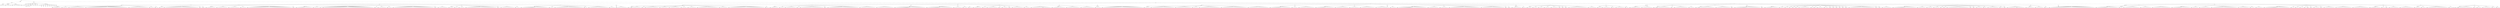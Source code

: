 digraph Tree {
	"t0" [label = "TEI"];
	"t1" [label = "teiHeader"];
	"t2" [label = "fileDesc"];
	"t3" [label = "titleStmt"];
	"t4" [label = "title"];
	"t5" [label = "author"];
	"t6" [label = "date"];
	"t7" [label = "publicationStmt"];
	"t8" [label = "publisher"];
	"t9" [label = "idno"];
	"t10" [label = "rights"];
	"t11" [label = "SourceDesc"];
	"t12" [label = "genre"];
	"t13" [label = "inspiration"];
	"t14" [label = "structure"];
	"t15" [label = "type"];
	"t16" [label = "periode"];
	"t17" [label = "taille"];
	"t18" [label = "permalien"];
	"t19" [label = "text"];
	"t20" [label = "front"];
	"t21" [label = "docTitle"];
	"t22" [label = "titlePart"];
	"t23" [label = "titlePart"];
	"t24" [label = "docDate"];
	"t25" [label = "docAuthor"];
	"t26" [label = "docImprint"];
	"t27" [label = "privilege"];
	"t28" [label = "head"];
	"t29" [label = "p"];
	"t30" [label = "p"];
	"t31" [label = "p"];
	"t32" [label = "acheveImprime"];
	"t33" [label = "printer"];
	"t34" [label = "performance"];
	"t35" [label = "premiere"];
	"t36" [label = "div"];
	"t37" [label = "head"];
	"t38" [label = "p"];
	"t39" [label = "castList"];
	"t40" [label = "head"];
	"t41" [label = "castItem"];
	"t42" [label = "role"];
	"t43" [label = "castItem"];
	"t44" [label = "role"];
	"t45" [label = "castItem"];
	"t46" [label = "role"];
	"t47" [label = "castItem"];
	"t48" [label = "role"];
	"t49" [label = "castItem"];
	"t50" [label = "role"];
	"t51" [label = "castItem"];
	"t52" [label = "role"];
	"t53" [label = "castItem"];
	"t54" [label = "role"];
	"t55" [label = "castItem"];
	"t56" [label = "role"];
	"t57" [label = "set"];
	"t58" [label = "body"];
	"t59" [label = "div1"];
	"t60" [label = "head"];
	"t61" [label = "div2"];
	"t62" [label = "head"];
	"t63" [label = "sp"];
	"t64" [label = "speaker"];
	"t65" [label = "l"];
	"t66" [label = "l"];
	"t67" [label = "l"];
	"t68" [label = "l"];
	"t69" [label = "l"];
	"t70" [label = "l"];
	"t71" [label = "sp"];
	"t72" [label = "speaker"];
	"t73" [label = "l"];
	"t74" [label = "l"];
	"t75" [label = "l"];
	"t76" [label = "l"];
	"t77" [label = "sp"];
	"t78" [label = "speaker"];
	"t79" [label = "l"];
	"t80" [label = "l"];
	"t81" [label = "l"];
	"t82" [label = "l"];
	"t83" [label = "l"];
	"t84" [label = "l"];
	"t85" [label = "l"];
	"t86" [label = "l"];
	"t87" [label = "l"];
	"t88" [label = "l"];
	"t89" [label = "l"];
	"t90" [label = "l"];
	"t91" [label = "sp"];
	"t92" [label = "speaker"];
	"t93" [label = "l"];
	"t94" [label = "l"];
	"t95" [label = "l"];
	"t96" [label = "l"];
	"t97" [label = "l"];
	"t98" [label = "l"];
	"t99" [label = "l"];
	"t100" [label = "l"];
	"t101" [label = "l"];
	"t102" [label = "l"];
	"t103" [label = "l"];
	"t104" [label = "l"];
	"t105" [label = "l"];
	"t106" [label = "l"];
	"t107" [label = "l"];
	"t108" [label = "l"];
	"t109" [label = "l"];
	"t110" [label = "l"];
	"t111" [label = "l"];
	"t112" [label = "l"];
	"t113" [label = "l"];
	"t114" [label = "l"];
	"t115" [label = "l"];
	"t116" [label = "l"];
	"t117" [label = "l"];
	"t118" [label = "l"];
	"t119" [label = "l"];
	"t120" [label = "l"];
	"t121" [label = "l"];
	"t122" [label = "l"];
	"t123" [label = "l"];
	"t124" [label = "l"];
	"t125" [label = "l"];
	"t126" [label = "sp"];
	"t127" [label = "speaker"];
	"t128" [label = "l"];
	"t129" [label = "l"];
	"t130" [label = "l"];
	"t131" [label = "l"];
	"t132" [label = "l"];
	"t133" [label = "l"];
	"t134" [label = "l"];
	"t135" [label = "l"];
	"t136" [label = "l"];
	"t137" [label = "l"];
	"t138" [label = "l"];
	"t139" [label = "l"];
	"t140" [label = "l"];
	"t141" [label = "l"];
	"t142" [label = "l"];
	"t143" [label = "sp"];
	"t144" [label = "speaker"];
	"t145" [label = "l"];
	"t146" [label = "l"];
	"t147" [label = "l"];
	"t148" [label = "sp"];
	"t149" [label = "speaker"];
	"t150" [label = "l"];
	"t151" [label = "l"];
	"t152" [label = "div2"];
	"t153" [label = "head"];
	"t154" [label = "sp"];
	"t155" [label = "speaker"];
	"t156" [label = "l"];
	"t157" [label = "l"];
	"t158" [label = "sp"];
	"t159" [label = "speaker"];
	"t160" [label = "l"];
	"t161" [label = "l"];
	"t162" [label = "l"];
	"t163" [label = "l"];
	"t164" [label = "l"];
	"t165" [label = "l"];
	"t166" [label = "l"];
	"t167" [label = "l"];
	"t168" [label = "l"];
	"t169" [label = "l"];
	"t170" [label = "l"];
	"t171" [label = "l"];
	"t172" [label = "l"];
	"t173" [label = "l"];
	"t174" [label = "l"];
	"t175" [label = "l"];
	"t176" [label = "l"];
	"t177" [label = "l"];
	"t178" [label = "l"];
	"t179" [label = "l"];
	"t180" [label = "l"];
	"t181" [label = "l"];
	"t182" [label = "l"];
	"t183" [label = "l"];
	"t184" [label = "l"];
	"t185" [label = "l"];
	"t186" [label = "l"];
	"t187" [label = "sp"];
	"t188" [label = "speaker"];
	"t189" [label = "l"];
	"t190" [label = "sp"];
	"t191" [label = "speaker"];
	"t192" [label = "l"];
	"t193" [label = "div2"];
	"t194" [label = "head"];
	"t195" [label = "sp"];
	"t196" [label = "speaker"];
	"t197" [label = "l"];
	"t198" [label = "l"];
	"t199" [label = "l"];
	"t200" [label = "l"];
	"t201" [label = "l"];
	"t202" [label = "l"];
	"t203" [label = "l"];
	"t204" [label = "sp"];
	"t205" [label = "speaker"];
	"t206" [label = "l"];
	"t207" [label = "l"];
	"t208" [label = "l"];
	"t209" [label = "l"];
	"t210" [label = "l"];
	"t211" [label = "l"];
	"t212" [label = "l"];
	"t213" [label = "l"];
	"t214" [label = "sp"];
	"t215" [label = "speaker"];
	"t216" [label = "l"];
	"t217" [label = "l"];
	"t218" [label = "l"];
	"t219" [label = "l"];
	"t220" [label = "l"];
	"t221" [label = "l"];
	"t222" [label = "l"];
	"t223" [label = "l"];
	"t224" [label = "sp"];
	"t225" [label = "speaker"];
	"t226" [label = "l"];
	"t227" [label = "l"];
	"t228" [label = "l"];
	"t229" [label = "l"];
	"t230" [label = "sp"];
	"t231" [label = "speaker"];
	"t232" [label = "l"];
	"t233" [label = "l"];
	"t234" [label = "l"];
	"t235" [label = "l"];
	"t236" [label = "l"];
	"t237" [label = "l"];
	"t238" [label = "l"];
	"t239" [label = "l"];
	"t240" [label = "l"];
	"t241" [label = "l"];
	"t242" [label = "l"];
	"t243" [label = "l"];
	"t244" [label = "l"];
	"t245" [label = "l"];
	"t246" [label = "l"];
	"t247" [label = "l"];
	"t248" [label = "l"];
	"t249" [label = "l"];
	"t250" [label = "l"];
	"t251" [label = "l"];
	"t252" [label = "l"];
	"t253" [label = "l"];
	"t254" [label = "l"];
	"t255" [label = "l"];
	"t256" [label = "l"];
	"t257" [label = "l"];
	"t258" [label = "l"];
	"t259" [label = "l"];
	"t260" [label = "l"];
	"t261" [label = "l"];
	"t262" [label = "l"];
	"t263" [label = "l"];
	"t264" [label = "l"];
	"t265" [label = "l"];
	"t266" [label = "l"];
	"t267" [label = "sp"];
	"t268" [label = "speaker"];
	"t269" [label = "l"];
	"t270" [label = "div2"];
	"t271" [label = "head"];
	"t272" [label = "sp"];
	"t273" [label = "speaker"];
	"t274" [label = "l"];
	"t275" [label = "l"];
	"t276" [label = "l"];
	"t277" [label = "l"];
	"t278" [label = "l"];
	"t279" [label = "l"];
	"t280" [label = "l"];
	"t281" [label = "l"];
	"t282" [label = "l"];
	"t283" [label = "l"];
	"t284" [label = "l"];
	"t285" [label = "l"];
	"t286" [label = "sp"];
	"t287" [label = "speaker"];
	"t288" [label = "l"];
	"t289" [label = "l"];
	"t290" [label = "l"];
	"t291" [label = "l"];
	"t292" [label = "sp"];
	"t293" [label = "speaker"];
	"t294" [label = "l"];
	"t295" [label = "stage"];
	"t296" [label = "l"];
	"t297" [label = "l"];
	"t298" [label = "l"];
	"t299" [label = "l"];
	"t300" [label = "l"];
	"t301" [label = "l"];
	"t302" [label = "l"];
	"t303" [label = "l"];
	"t304" [label = "l"];
	"t305" [label = "l"];
	"t306" [label = "l"];
	"t307" [label = "l"];
	"t308" [label = "l"];
	"t309" [label = "l"];
	"t310" [label = "l"];
	"t311" [label = "l"];
	"t312" [label = "l"];
	"t313" [label = "l"];
	"t314" [label = "l"];
	"t315" [label = "l"];
	"t316" [label = "l"];
	"t317" [label = "l"];
	"t318" [label = "l"];
	"t319" [label = "l"];
	"t320" [label = "l"];
	"t321" [label = "l"];
	"t322" [label = "l"];
	"t323" [label = "l"];
	"t324" [label = "l"];
	"t325" [label = "l"];
	"t326" [label = "l"];
	"t327" [label = "l"];
	"t328" [label = "l"];
	"t329" [label = "l"];
	"t330" [label = "l"];
	"t331" [label = "l"];
	"t332" [label = "l"];
	"t333" [label = "l"];
	"t334" [label = "l"];
	"t335" [label = "l"];
	"t336" [label = "sp"];
	"t337" [label = "speaker"];
	"t338" [label = "l"];
	"t339" [label = "sp"];
	"t340" [label = "speaker"];
	"t341" [label = "l"];
	"t342" [label = "l"];
	"t343" [label = "l"];
	"t344" [label = "l"];
	"t345" [label = "l"];
	"t346" [label = "l"];
	"t347" [label = "sp"];
	"t348" [label = "speaker"];
	"t349" [label = "l"];
	"t350" [label = "l"];
	"t351" [label = "l"];
	"t352" [label = "sp"];
	"t353" [label = "speaker"];
	"t354" [label = "l"];
	"t355" [label = "l"];
	"t356" [label = "l"];
	"t357" [label = "l"];
	"t358" [label = "l"];
	"t359" [label = "l"];
	"t360" [label = "l"];
	"t361" [label = "l"];
	"t362" [label = "l"];
	"t363" [label = "l"];
	"t364" [label = "l"];
	"t365" [label = "l"];
	"t366" [label = "l"];
	"t367" [label = "l"];
	"t368" [label = "l"];
	"t369" [label = "l"];
	"t370" [label = "l"];
	"t371" [label = "l"];
	"t372" [label = "l"];
	"t373" [label = "l"];
	"t374" [label = "l"];
	"t375" [label = "l"];
	"t376" [label = "l"];
	"t377" [label = "l"];
	"t378" [label = "l"];
	"t379" [label = "l"];
	"t380" [label = "l"];
	"t381" [label = "l"];
	"t382" [label = "l"];
	"t383" [label = "l"];
	"t384" [label = "l"];
	"t385" [label = "l"];
	"t386" [label = "sp"];
	"t387" [label = "speaker"];
	"t388" [label = "l"];
	"t389" [label = "sp"];
	"t390" [label = "speaker"];
	"t391" [label = "l"];
	"t392" [label = "l"];
	"t393" [label = "l"];
	"t394" [label = "l"];
	"t395" [label = "l"];
	"t396" [label = "l"];
	"t397" [label = "l"];
	"t398" [label = "div2"];
	"t399" [label = "head"];
	"t400" [label = "sp"];
	"t401" [label = "speaker"];
	"t402" [label = "l"];
	"t403" [label = "l"];
	"t404" [label = "l"];
	"t405" [label = "sp"];
	"t406" [label = "speaker"];
	"t407" [label = "l"];
	"t408" [label = "l"];
	"t409" [label = "sp"];
	"t410" [label = "speaker"];
	"t411" [label = "l"];
	"t412" [label = "l"];
	"t413" [label = "l"];
	"t414" [label = "l"];
	"t415" [label = "sp"];
	"t416" [label = "speaker"];
	"t417" [label = "l"];
	"t418" [label = "l"];
	"t419" [label = "l"];
	"t420" [label = "l"];
	"t421" [label = "l"];
	"t422" [label = "l"];
	"t423" [label = "l"];
	"t424" [label = "l"];
	"t425" [label = "l"];
	"t426" [label = "l"];
	"t427" [label = "l"];
	"t428" [label = "l"];
	"t429" [label = "l"];
	"t430" [label = "l"];
	"t431" [label = "l"];
	"t432" [label = "l"];
	"t433" [label = "l"];
	"t434" [label = "l"];
	"t435" [label = "l"];
	"t436" [label = "l"];
	"t437" [label = "l"];
	"t438" [label = "l"];
	"t439" [label = "l"];
	"t440" [label = "l"];
	"t441" [label = "sp"];
	"t442" [label = "speaker"];
	"t443" [label = "l"];
	"t444" [label = "sp"];
	"t445" [label = "speaker"];
	"t446" [label = "l"];
	"t447" [label = "l"];
	"t448" [label = "l"];
	"t449" [label = "l"];
	"t450" [label = "l"];
	"t451" [label = "l"];
	"t452" [label = "l"];
	"t453" [label = "l"];
	"t454" [label = "l"];
	"t455" [label = "l"];
	"t456" [label = "sp"];
	"t457" [label = "speaker"];
	"t458" [label = "l"];
	"t459" [label = "l"];
	"t460" [label = "l"];
	"t461" [label = "div2"];
	"t462" [label = "head"];
	"t463" [label = "sp"];
	"t464" [label = "speaker"];
	"t465" [label = "l"];
	"t466" [label = "l"];
	"t467" [label = "l"];
	"t468" [label = "l"];
	"t469" [label = "l"];
	"t470" [label = "l"];
	"t471" [label = "l"];
	"t472" [label = "l"];
	"t473" [label = "l"];
	"t474" [label = "l"];
	"t475" [label = "l"];
	"t476" [label = "l"];
	"t477" [label = "l"];
	"t478" [label = "l"];
	"t479" [label = "l"];
	"t480" [label = "l"];
	"t481" [label = "l"];
	"t482" [label = "l"];
	"t483" [label = "l"];
	"t484" [label = "l"];
	"t485" [label = "l"];
	"t486" [label = "sp"];
	"t487" [label = "speaker"];
	"t488" [label = "l"];
	"t489" [label = "l"];
	"t490" [label = "l"];
	"t491" [label = "sp"];
	"t492" [label = "speaker"];
	"t493" [label = "l"];
	"t494" [label = "l"];
	"t495" [label = "l"];
	"t496" [label = "l"];
	"t497" [label = "l"];
	"t498" [label = "l"];
	"t499" [label = "l"];
	"t500" [label = "l"];
	"t501" [label = "l"];
	"t502" [label = "l"];
	"t503" [label = "l"];
	"t504" [label = "l"];
	"t505" [label = "l"];
	"t506" [label = "l"];
	"t507" [label = "l"];
	"t508" [label = "l"];
	"t509" [label = "l"];
	"t510" [label = "l"];
	"t511" [label = "l"];
	"t512" [label = "l"];
	"t513" [label = "l"];
	"t514" [label = "l"];
	"t515" [label = "sp"];
	"t516" [label = "speaker"];
	"t517" [label = "l"];
	"t518" [label = "l"];
	"t519" [label = "sp"];
	"t520" [label = "speaker"];
	"t521" [label = "l"];
	"t522" [label = "l"];
	"t523" [label = "l"];
	"t524" [label = "l"];
	"t525" [label = "l"];
	"t526" [label = "l"];
	"t527" [label = "l"];
	"t528" [label = "l"];
	"t529" [label = "l"];
	"t530" [label = "l"];
	"t531" [label = "l"];
	"t532" [label = "l"];
	"t533" [label = "l"];
	"t534" [label = "l"];
	"t535" [label = "l"];
	"t536" [label = "sp"];
	"t537" [label = "speaker"];
	"t538" [label = "l"];
	"t539" [label = "l"];
	"t540" [label = "l"];
	"t541" [label = "l"];
	"t542" [label = "div2"];
	"t543" [label = "head"];
	"t544" [label = "sp"];
	"t545" [label = "speaker"];
	"t546" [label = "l"];
	"t547" [label = "l"];
	"t548" [label = "l"];
	"t549" [label = "l"];
	"t550" [label = "l"];
	"t551" [label = "l"];
	"t552" [label = "l"];
	"t553" [label = "l"];
	"t554" [label = "div1"];
	"t555" [label = "head"];
	"t556" [label = "div2"];
	"t557" [label = "head"];
	"t558" [label = "sp"];
	"t559" [label = "speaker"];
	"t560" [label = "l"];
	"t561" [label = "sp"];
	"t562" [label = "speaker"];
	"t563" [label = "l"];
	"t564" [label = "l"];
	"t565" [label = "l"];
	"t566" [label = "l"];
	"t567" [label = "l"];
	"t568" [label = "l"];
	"t569" [label = "l"];
	"t570" [label = "sp"];
	"t571" [label = "speaker"];
	"t572" [label = "l"];
	"t573" [label = "sp"];
	"t574" [label = "speaker"];
	"t575" [label = "l"];
	"t576" [label = "l"];
	"t577" [label = "l"];
	"t578" [label = "l"];
	"t579" [label = "l"];
	"t580" [label = "l"];
	"t581" [label = "l"];
	"t582" [label = "l"];
	"t583" [label = "l"];
	"t584" [label = "l"];
	"t585" [label = "sp"];
	"t586" [label = "speaker"];
	"t587" [label = "l"];
	"t588" [label = "l"];
	"t589" [label = "l"];
	"t590" [label = "l"];
	"t591" [label = "l"];
	"t592" [label = "l"];
	"t593" [label = "sp"];
	"t594" [label = "speaker"];
	"t595" [label = "l"];
	"t596" [label = "l"];
	"t597" [label = "l"];
	"t598" [label = "l"];
	"t599" [label = "l"];
	"t600" [label = "l"];
	"t601" [label = "l"];
	"t602" [label = "l"];
	"t603" [label = "sp"];
	"t604" [label = "speaker"];
	"t605" [label = "l"];
	"t606" [label = "l"];
	"t607" [label = "l"];
	"t608" [label = "l"];
	"t609" [label = "sp"];
	"t610" [label = "speaker"];
	"t611" [label = "l"];
	"t612" [label = "l"];
	"t613" [label = "l"];
	"t614" [label = "l"];
	"t615" [label = "l"];
	"t616" [label = "l"];
	"t617" [label = "sp"];
	"t618" [label = "speaker"];
	"t619" [label = "l"];
	"t620" [label = "l"];
	"t621" [label = "l"];
	"t622" [label = "l"];
	"t623" [label = "l"];
	"t624" [label = "l"];
	"t625" [label = "l"];
	"t626" [label = "l"];
	"t627" [label = "l"];
	"t628" [label = "l"];
	"t629" [label = "l"];
	"t630" [label = "l"];
	"t631" [label = "l"];
	"t632" [label = "l"];
	"t633" [label = "l"];
	"t634" [label = "l"];
	"t635" [label = "sp"];
	"t636" [label = "speaker"];
	"t637" [label = "l"];
	"t638" [label = "l"];
	"t639" [label = "l"];
	"t640" [label = "l"];
	"t641" [label = "l"];
	"t642" [label = "l"];
	"t643" [label = "sp"];
	"t644" [label = "speaker"];
	"t645" [label = "l"];
	"t646" [label = "l"];
	"t647" [label = "l"];
	"t648" [label = "l"];
	"t649" [label = "l"];
	"t650" [label = "l"];
	"t651" [label = "l"];
	"t652" [label = "l"];
	"t653" [label = "l"];
	"t654" [label = "l"];
	"t655" [label = "l"];
	"t656" [label = "l"];
	"t657" [label = "l"];
	"t658" [label = "l"];
	"t659" [label = "l"];
	"t660" [label = "l"];
	"t661" [label = "l"];
	"t662" [label = "l"];
	"t663" [label = "l"];
	"t664" [label = "l"];
	"t665" [label = "l"];
	"t666" [label = "l"];
	"t667" [label = "l"];
	"t668" [label = "l"];
	"t669" [label = "l"];
	"t670" [label = "l"];
	"t671" [label = "l"];
	"t672" [label = "l"];
	"t673" [label = "sp"];
	"t674" [label = "speaker"];
	"t675" [label = "l"];
	"t676" [label = "l"];
	"t677" [label = "div2"];
	"t678" [label = "head"];
	"t679" [label = "sp"];
	"t680" [label = "speaker"];
	"t681" [label = "l"];
	"t682" [label = "l"];
	"t683" [label = "l"];
	"t684" [label = "l"];
	"t685" [label = "l"];
	"t686" [label = "l"];
	"t687" [label = "sp"];
	"t688" [label = "speaker"];
	"t689" [label = "l"];
	"t690" [label = "l"];
	"t691" [label = "l"];
	"t692" [label = "sp"];
	"t693" [label = "speaker"];
	"t694" [label = "l"];
	"t695" [label = "l"];
	"t696" [label = "l"];
	"t697" [label = "l"];
	"t698" [label = "l"];
	"t699" [label = "l"];
	"t700" [label = "l"];
	"t701" [label = "l"];
	"t702" [label = "sp"];
	"t703" [label = "speaker"];
	"t704" [label = "l"];
	"t705" [label = "sp"];
	"t706" [label = "speaker"];
	"t707" [label = "l"];
	"t708" [label = "l"];
	"t709" [label = "l"];
	"t710" [label = "l"];
	"t711" [label = "l"];
	"t712" [label = "l"];
	"t713" [label = "l"];
	"t714" [label = "l"];
	"t715" [label = "l"];
	"t716" [label = "l"];
	"t717" [label = "l"];
	"t718" [label = "l"];
	"t719" [label = "l"];
	"t720" [label = "l"];
	"t721" [label = "l"];
	"t722" [label = "l"];
	"t723" [label = "l"];
	"t724" [label = "l"];
	"t725" [label = "sp"];
	"t726" [label = "speaker"];
	"t727" [label = "l"];
	"t728" [label = "sp"];
	"t729" [label = "speaker"];
	"t730" [label = "l"];
	"t731" [label = "l"];
	"t732" [label = "l"];
	"t733" [label = "l"];
	"t734" [label = "l"];
	"t735" [label = "l"];
	"t736" [label = "l"];
	"t737" [label = "l"];
	"t738" [label = "l"];
	"t739" [label = "l"];
	"t740" [label = "l"];
	"t741" [label = "l"];
	"t742" [label = "l"];
	"t743" [label = "l"];
	"t744" [label = "l"];
	"t745" [label = "l"];
	"t746" [label = "l"];
	"t747" [label = "l"];
	"t748" [label = "l"];
	"t749" [label = "l"];
	"t750" [label = "l"];
	"t751" [label = "l"];
	"t752" [label = "l"];
	"t753" [label = "l"];
	"t754" [label = "sp"];
	"t755" [label = "speaker"];
	"t756" [label = "l"];
	"t757" [label = "l"];
	"t758" [label = "l"];
	"t759" [label = "l"];
	"t760" [label = "l"];
	"t761" [label = "l"];
	"t762" [label = "l"];
	"t763" [label = "l"];
	"t764" [label = "l"];
	"t765" [label = "l"];
	"t766" [label = "l"];
	"t767" [label = "l"];
	"t768" [label = "sp"];
	"t769" [label = "speaker"];
	"t770" [label = "l"];
	"t771" [label = "l"];
	"t772" [label = "l"];
	"t773" [label = "l"];
	"t774" [label = "l"];
	"t775" [label = "l"];
	"t776" [label = "l"];
	"t777" [label = "l"];
	"t778" [label = "l"];
	"t779" [label = "l"];
	"t780" [label = "l"];
	"t781" [label = "l"];
	"t782" [label = "l"];
	"t783" [label = "div2"];
	"t784" [label = "head"];
	"t785" [label = "sp"];
	"t786" [label = "speaker"];
	"t787" [label = "l"];
	"t788" [label = "l"];
	"t789" [label = "l"];
	"t790" [label = "l"];
	"t791" [label = "l"];
	"t792" [label = "l"];
	"t793" [label = "l"];
	"t794" [label = "l"];
	"t795" [label = "l"];
	"t796" [label = "l"];
	"t797" [label = "l"];
	"t798" [label = "l"];
	"t799" [label = "l"];
	"t800" [label = "l"];
	"t801" [label = "l"];
	"t802" [label = "l"];
	"t803" [label = "l"];
	"t804" [label = "l"];
	"t805" [label = "l"];
	"t806" [label = "l"];
	"t807" [label = "l"];
	"t808" [label = "l"];
	"t809" [label = "l"];
	"t810" [label = "l"];
	"t811" [label = "div2"];
	"t812" [label = "head"];
	"t813" [label = "sp"];
	"t814" [label = "speaker"];
	"t815" [label = "l"];
	"t816" [label = "l"];
	"t817" [label = "l"];
	"t818" [label = "l"];
	"t819" [label = "l"];
	"t820" [label = "l"];
	"t821" [label = "l"];
	"t822" [label = "l"];
	"t823" [label = "l"];
	"t824" [label = "l"];
	"t825" [label = "l"];
	"t826" [label = "l"];
	"t827" [label = "l"];
	"t828" [label = "l"];
	"t829" [label = "l"];
	"t830" [label = "l"];
	"t831" [label = "l"];
	"t832" [label = "l"];
	"t833" [label = "l"];
	"t834" [label = "l"];
	"t835" [label = "sp"];
	"t836" [label = "speaker"];
	"t837" [label = "l"];
	"t838" [label = "l"];
	"t839" [label = "l"];
	"t840" [label = "l"];
	"t841" [label = "l"];
	"t842" [label = "l"];
	"t843" [label = "sp"];
	"t844" [label = "speaker"];
	"t845" [label = "l"];
	"t846" [label = "l"];
	"t847" [label = "l"];
	"t848" [label = "sp"];
	"t849" [label = "speaker"];
	"t850" [label = "l"];
	"t851" [label = "l"];
	"t852" [label = "div2"];
	"t853" [label = "head"];
	"t854" [label = "sp"];
	"t855" [label = "speaker"];
	"t856" [label = "l"];
	"t857" [label = "l"];
	"t858" [label = "l"];
	"t859" [label = "l"];
	"t860" [label = "l"];
	"t861" [label = "l"];
	"t862" [label = "sp"];
	"t863" [label = "speaker"];
	"t864" [label = "l"];
	"t865" [label = "l"];
	"t866" [label = "sp"];
	"t867" [label = "speaker"];
	"t868" [label = "l"];
	"t869" [label = "l"];
	"t870" [label = "l"];
	"t871" [label = "l"];
	"t872" [label = "l"];
	"t873" [label = "l"];
	"t874" [label = "l"];
	"t875" [label = "l"];
	"t876" [label = "sp"];
	"t877" [label = "speaker"];
	"t878" [label = "l"];
	"t879" [label = "sp"];
	"t880" [label = "speaker"];
	"t881" [label = "l"];
	"t882" [label = "l"];
	"t883" [label = "l"];
	"t884" [label = "l"];
	"t885" [label = "sp"];
	"t886" [label = "speaker"];
	"t887" [label = "l"];
	"t888" [label = "sp"];
	"t889" [label = "speaker"];
	"t890" [label = "l"];
	"t891" [label = "l"];
	"t892" [label = "l"];
	"t893" [label = "l"];
	"t894" [label = "l"];
	"t895" [label = "l"];
	"t896" [label = "l"];
	"t897" [label = "l"];
	"t898" [label = "sp"];
	"t899" [label = "speaker"];
	"t900" [label = "l"];
	"t901" [label = "l"];
	"t902" [label = "l"];
	"t903" [label = "l"];
	"t904" [label = "sp"];
	"t905" [label = "speaker"];
	"t906" [label = "l"];
	"t907" [label = "l"];
	"t908" [label = "l"];
	"t909" [label = "l"];
	"t910" [label = "l"];
	"t911" [label = "l"];
	"t912" [label = "l"];
	"t913" [label = "l"];
	"t914" [label = "stage"];
	"t915" [label = "l"];
	"t916" [label = "l"];
	"t917" [label = "l"];
	"t918" [label = "l"];
	"t919" [label = "l"];
	"t920" [label = "l"];
	"t921" [label = "div2"];
	"t922" [label = "head"];
	"t923" [label = "sp"];
	"t924" [label = "speaker"];
	"t925" [label = "l"];
	"t926" [label = "l"];
	"t927" [label = "l"];
	"t928" [label = "l"];
	"t929" [label = "l"];
	"t930" [label = "l"];
	"t931" [label = "l"];
	"t932" [label = "l"];
	"t933" [label = "l"];
	"t934" [label = "l"];
	"t935" [label = "sp"];
	"t936" [label = "speaker"];
	"t937" [label = "l"];
	"t938" [label = "l"];
	"t939" [label = "l"];
	"t940" [label = "l"];
	"t941" [label = "l"];
	"t942" [label = "l"];
	"t943" [label = "l"];
	"t944" [label = "l"];
	"t945" [label = "l"];
	"t946" [label = "l"];
	"t947" [label = "sp"];
	"t948" [label = "speaker"];
	"t949" [label = "l"];
	"t950" [label = "l"];
	"t951" [label = "l"];
	"t952" [label = "l"];
	"t953" [label = "l"];
	"t954" [label = "l"];
	"t955" [label = "l"];
	"t956" [label = "l"];
	"t957" [label = "l"];
	"t958" [label = "l"];
	"t959" [label = "div2"];
	"t960" [label = "head"];
	"t961" [label = "sp"];
	"t962" [label = "speaker"];
	"t963" [label = "l"];
	"t964" [label = "l"];
	"t965" [label = "l"];
	"t966" [label = "l"];
	"t967" [label = "sp"];
	"t968" [label = "speaker"];
	"t969" [label = "l"];
	"t970" [label = "l"];
	"t971" [label = "l"];
	"t972" [label = "l"];
	"t973" [label = "l"];
	"t974" [label = "l"];
	"t975" [label = "l"];
	"t976" [label = "l"];
	"t977" [label = "l"];
	"t978" [label = "l"];
	"t979" [label = "l"];
	"t980" [label = "l"];
	"t981" [label = "l"];
	"t982" [label = "l"];
	"t983" [label = "l"];
	"t984" [label = "l"];
	"t985" [label = "l"];
	"t986" [label = "l"];
	"t987" [label = "l"];
	"t988" [label = "l"];
	"t989" [label = "l"];
	"t990" [label = "l"];
	"t991" [label = "l"];
	"t992" [label = "l"];
	"t993" [label = "l"];
	"t994" [label = "l"];
	"t995" [label = "l"];
	"t996" [label = "l"];
	"t997" [label = "l"];
	"t998" [label = "l"];
	"t999" [label = "l"];
	"t1000" [label = "l"];
	"t1001" [label = "div1"];
	"t1002" [label = "head"];
	"t1003" [label = "div2"];
	"t1004" [label = "head"];
	"t1005" [label = "sp"];
	"t1006" [label = "speaker"];
	"t1007" [label = "l"];
	"t1008" [label = "l"];
	"t1009" [label = "l"];
	"t1010" [label = "l"];
	"t1011" [label = "sp"];
	"t1012" [label = "speaker"];
	"t1013" [label = "l"];
	"t1014" [label = "l"];
	"t1015" [label = "l"];
	"t1016" [label = "l"];
	"t1017" [label = "l"];
	"t1018" [label = "l"];
	"t1019" [label = "l"];
	"t1020" [label = "l"];
	"t1021" [label = "l"];
	"t1022" [label = "l"];
	"t1023" [label = "l"];
	"t1024" [label = "l"];
	"t1025" [label = "l"];
	"t1026" [label = "l"];
	"t1027" [label = "l"];
	"t1028" [label = "l"];
	"t1029" [label = "l"];
	"t1030" [label = "l"];
	"t1031" [label = "sp"];
	"t1032" [label = "speaker"];
	"t1033" [label = "l"];
	"t1034" [label = "l"];
	"t1035" [label = "l"];
	"t1036" [label = "l"];
	"t1037" [label = "l"];
	"t1038" [label = "l"];
	"t1039" [label = "l"];
	"t1040" [label = "l"];
	"t1041" [label = "l"];
	"t1042" [label = "l"];
	"t1043" [label = "l"];
	"t1044" [label = "l"];
	"t1045" [label = "sp"];
	"t1046" [label = "speaker"];
	"t1047" [label = "l"];
	"t1048" [label = "l"];
	"t1049" [label = "l"];
	"t1050" [label = "l"];
	"t1051" [label = "sp"];
	"t1052" [label = "speaker"];
	"t1053" [label = "l"];
	"t1054" [label = "l"];
	"t1055" [label = "l"];
	"t1056" [label = "l"];
	"t1057" [label = "l"];
	"t1058" [label = "l"];
	"t1059" [label = "l"];
	"t1060" [label = "l"];
	"t1061" [label = "l"];
	"t1062" [label = "l"];
	"t1063" [label = "l"];
	"t1064" [label = "l"];
	"t1065" [label = "l"];
	"t1066" [label = "l"];
	"t1067" [label = "l"];
	"t1068" [label = "l"];
	"t1069" [label = "sp"];
	"t1070" [label = "speaker"];
	"t1071" [label = "l"];
	"t1072" [label = "l"];
	"t1073" [label = "l"];
	"t1074" [label = "l"];
	"t1075" [label = "l"];
	"t1076" [label = "l"];
	"t1077" [label = "l"];
	"t1078" [label = "l"];
	"t1079" [label = "l"];
	"t1080" [label = "l"];
	"t1081" [label = "l"];
	"t1082" [label = "l"];
	"t1083" [label = "l"];
	"t1084" [label = "l"];
	"t1085" [label = "l"];
	"t1086" [label = "l"];
	"t1087" [label = "l"];
	"t1088" [label = "l"];
	"t1089" [label = "l"];
	"t1090" [label = "l"];
	"t1091" [label = "sp"];
	"t1092" [label = "speaker"];
	"t1093" [label = "l"];
	"t1094" [label = "l"];
	"t1095" [label = "l"];
	"t1096" [label = "l"];
	"t1097" [label = "l"];
	"t1098" [label = "l"];
	"t1099" [label = "l"];
	"t1100" [label = "l"];
	"t1101" [label = "l"];
	"t1102" [label = "l"];
	"t1103" [label = "l"];
	"t1104" [label = "l"];
	"t1105" [label = "l"];
	"t1106" [label = "l"];
	"t1107" [label = "l"];
	"t1108" [label = "l"];
	"t1109" [label = "div2"];
	"t1110" [label = "head"];
	"t1111" [label = "sp"];
	"t1112" [label = "speaker"];
	"t1113" [label = "l"];
	"t1114" [label = "l"];
	"t1115" [label = "l"];
	"t1116" [label = "l"];
	"t1117" [label = "l"];
	"t1118" [label = "l"];
	"t1119" [label = "l"];
	"t1120" [label = "l"];
	"t1121" [label = "l"];
	"t1122" [label = "l"];
	"t1123" [label = "l"];
	"t1124" [label = "l"];
	"t1125" [label = "l"];
	"t1126" [label = "l"];
	"t1127" [label = "l"];
	"t1128" [label = "l"];
	"t1129" [label = "sp"];
	"t1130" [label = "speaker"];
	"t1131" [label = "l"];
	"t1132" [label = "l"];
	"t1133" [label = "l"];
	"t1134" [label = "l"];
	"t1135" [label = "sp"];
	"t1136" [label = "speaker"];
	"t1137" [label = "l"];
	"t1138" [label = "l"];
	"t1139" [label = "l"];
	"t1140" [label = "l"];
	"t1141" [label = "l"];
	"t1142" [label = "l"];
	"t1143" [label = "l"];
	"t1144" [label = "l"];
	"t1145" [label = "l"];
	"t1146" [label = "l"];
	"t1147" [label = "l"];
	"t1148" [label = "l"];
	"t1149" [label = "div2"];
	"t1150" [label = "head"];
	"t1151" [label = "sp"];
	"t1152" [label = "speaker"];
	"t1153" [label = "l"];
	"t1154" [label = "l"];
	"t1155" [label = "l"];
	"t1156" [label = "l"];
	"t1157" [label = "l"];
	"t1158" [label = "l"];
	"t1159" [label = "l"];
	"t1160" [label = "l"];
	"t1161" [label = "l"];
	"t1162" [label = "l"];
	"t1163" [label = "l"];
	"t1164" [label = "l"];
	"t1165" [label = "l"];
	"t1166" [label = "l"];
	"t1167" [label = "sp"];
	"t1168" [label = "speaker"];
	"t1169" [label = "l"];
	"t1170" [label = "l"];
	"t1171" [label = "l"];
	"t1172" [label = "l"];
	"t1173" [label = "l"];
	"t1174" [label = "l"];
	"t1175" [label = "l"];
	"t1176" [label = "l"];
	"t1177" [label = "l"];
	"t1178" [label = "l"];
	"t1179" [label = "sp"];
	"t1180" [label = "speaker"];
	"t1181" [label = "l"];
	"t1182" [label = "l"];
	"t1183" [label = "l"];
	"t1184" [label = "l"];
	"t1185" [label = "l"];
	"t1186" [label = "l"];
	"t1187" [label = "l"];
	"t1188" [label = "sp"];
	"t1189" [label = "speaker"];
	"t1190" [label = "l"];
	"t1191" [label = "l"];
	"t1192" [label = "l"];
	"t1193" [label = "l"];
	"t1194" [label = "l"];
	"t1195" [label = "l"];
	"t1196" [label = "l"];
	"t1197" [label = "l"];
	"t1198" [label = "l"];
	"t1199" [label = "l"];
	"t1200" [label = "l"];
	"t1201" [label = "sp"];
	"t1202" [label = "speaker"];
	"t1203" [label = "l"];
	"t1204" [label = "l"];
	"t1205" [label = "l"];
	"t1206" [label = "l"];
	"t1207" [label = "l"];
	"t1208" [label = "l"];
	"t1209" [label = "l"];
	"t1210" [label = "l"];
	"t1211" [label = "l"];
	"t1212" [label = "l"];
	"t1213" [label = "div2"];
	"t1214" [label = "head"];
	"t1215" [label = "sp"];
	"t1216" [label = "speaker"];
	"t1217" [label = "l"];
	"t1218" [label = "l"];
	"t1219" [label = "l"];
	"t1220" [label = "l"];
	"t1221" [label = "div2"];
	"t1222" [label = "head"];
	"t1223" [label = "sp"];
	"t1224" [label = "speaker"];
	"t1225" [label = "l"];
	"t1226" [label = "l"];
	"t1227" [label = "l"];
	"t1228" [label = "l"];
	"t1229" [label = "l"];
	"t1230" [label = "l"];
	"t1231" [label = "l"];
	"t1232" [label = "l"];
	"t1233" [label = "l"];
	"t1234" [label = "l"];
	"t1235" [label = "l"];
	"t1236" [label = "l"];
	"t1237" [label = "l"];
	"t1238" [label = "l"];
	"t1239" [label = "l"];
	"t1240" [label = "l"];
	"t1241" [label = "l"];
	"t1242" [label = "l"];
	"t1243" [label = "l"];
	"t1244" [label = "l"];
	"t1245" [label = "l"];
	"t1246" [label = "l"];
	"t1247" [label = "l"];
	"t1248" [label = "sp"];
	"t1249" [label = "speaker"];
	"t1250" [label = "l"];
	"t1251" [label = "l"];
	"t1252" [label = "l"];
	"t1253" [label = "l"];
	"t1254" [label = "l"];
	"t1255" [label = "l"];
	"t1256" [label = "l"];
	"t1257" [label = "l"];
	"t1258" [label = "sp"];
	"t1259" [label = "speaker"];
	"t1260" [label = "l"];
	"t1261" [label = "l"];
	"t1262" [label = "l"];
	"t1263" [label = "l"];
	"t1264" [label = "l"];
	"t1265" [label = "l"];
	"t1266" [label = "sp"];
	"t1267" [label = "speaker"];
	"t1268" [label = "l"];
	"t1269" [label = "l"];
	"t1270" [label = "l"];
	"t1271" [label = "l"];
	"t1272" [label = "l"];
	"t1273" [label = "l"];
	"t1274" [label = "l"];
	"t1275" [label = "l"];
	"t1276" [label = "l"];
	"t1277" [label = "l"];
	"t1278" [label = "l"];
	"t1279" [label = "l"];
	"t1280" [label = "l"];
	"t1281" [label = "l"];
	"t1282" [label = "l"];
	"t1283" [label = "l"];
	"t1284" [label = "l"];
	"t1285" [label = "l"];
	"t1286" [label = "l"];
	"t1287" [label = "l"];
	"t1288" [label = "l"];
	"t1289" [label = "l"];
	"t1290" [label = "l"];
	"t1291" [label = "l"];
	"t1292" [label = "sp"];
	"t1293" [label = "speaker"];
	"t1294" [label = "l"];
	"t1295" [label = "l"];
	"t1296" [label = "l"];
	"t1297" [label = "l"];
	"t1298" [label = "l"];
	"t1299" [label = "l"];
	"t1300" [label = "l"];
	"t1301" [label = "l"];
	"t1302" [label = "l"];
	"t1303" [label = "l"];
	"t1304" [label = "l"];
	"t1305" [label = "l"];
	"t1306" [label = "l"];
	"t1307" [label = "l"];
	"t1308" [label = "l"];
	"t1309" [label = "l"];
	"t1310" [label = "l"];
	"t1311" [label = "l"];
	"t1312" [label = "sp"];
	"t1313" [label = "speaker"];
	"t1314" [label = "l"];
	"t1315" [label = "sp"];
	"t1316" [label = "speaker"];
	"t1317" [label = "l"];
	"t1318" [label = "div2"];
	"t1319" [label = "head"];
	"t1320" [label = "sp"];
	"t1321" [label = "speaker"];
	"t1322" [label = "l"];
	"t1323" [label = "l"];
	"t1324" [label = "l"];
	"t1325" [label = "l"];
	"t1326" [label = "l"];
	"t1327" [label = "l"];
	"t1328" [label = "l"];
	"t1329" [label = "sp"];
	"t1330" [label = "speaker"];
	"t1331" [label = "l"];
	"t1332" [label = "l"];
	"t1333" [label = "div2"];
	"t1334" [label = "head"];
	"t1335" [label = "sp"];
	"t1336" [label = "speaker"];
	"t1337" [label = "l"];
	"t1338" [label = "l"];
	"t1339" [label = "l"];
	"t1340" [label = "sp"];
	"t1341" [label = "speaker"];
	"t1342" [label = "l"];
	"t1343" [label = "l"];
	"t1344" [label = "l"];
	"t1345" [label = "sp"];
	"t1346" [label = "speaker"];
	"t1347" [label = "l"];
	"t1348" [label = "l"];
	"t1349" [label = "l"];
	"t1350" [label = "sp"];
	"t1351" [label = "speaker"];
	"t1352" [label = "l"];
	"t1353" [label = "l"];
	"t1354" [label = "l"];
	"t1355" [label = "l"];
	"t1356" [label = "sp"];
	"t1357" [label = "speaker"];
	"t1358" [label = "l"];
	"t1359" [label = "l"];
	"t1360" [label = "l"];
	"t1361" [label = "l"];
	"t1362" [label = "l"];
	"t1363" [label = "sp"];
	"t1364" [label = "speaker"];
	"t1365" [label = "l"];
	"t1366" [label = "sp"];
	"t1367" [label = "speaker"];
	"t1368" [label = "l"];
	"t1369" [label = "sp"];
	"t1370" [label = "speaker"];
	"t1371" [label = "l"];
	"t1372" [label = "sp"];
	"t1373" [label = "speaker"];
	"t1374" [label = "l"];
	"t1375" [label = "l"];
	"t1376" [label = "l"];
	"t1377" [label = "l"];
	"t1378" [label = "l"];
	"t1379" [label = "l"];
	"t1380" [label = "l"];
	"t1381" [label = "l"];
	"t1382" [label = "l"];
	"t1383" [label = "l"];
	"t1384" [label = "l"];
	"t1385" [label = "l"];
	"t1386" [label = "l"];
	"t1387" [label = "l"];
	"t1388" [label = "sp"];
	"t1389" [label = "speaker"];
	"t1390" [label = "l"];
	"t1391" [label = "l"];
	"t1392" [label = "l"];
	"t1393" [label = "l"];
	"t1394" [label = "l"];
	"t1395" [label = "l"];
	"t1396" [label = "div2"];
	"t1397" [label = "head"];
	"t1398" [label = "sp"];
	"t1399" [label = "speaker"];
	"t1400" [label = "l"];
	"t1401" [label = "l"];
	"t1402" [label = "sp"];
	"t1403" [label = "speaker"];
	"t1404" [label = "l"];
	"t1405" [label = "l"];
	"t1406" [label = "l"];
	"t1407" [label = "l"];
	"t1408" [label = "l"];
	"t1409" [label = "l"];
	"t1410" [label = "sp"];
	"t1411" [label = "speaker"];
	"t1412" [label = "l"];
	"t1413" [label = "l"];
	"t1414" [label = "sp"];
	"t1415" [label = "speaker"];
	"t1416" [label = "l"];
	"t1417" [label = "l"];
	"t1418" [label = "l"];
	"t1419" [label = "l"];
	"t1420" [label = "l"];
	"t1421" [label = "l"];
	"t1422" [label = "sp"];
	"t1423" [label = "speaker"];
	"t1424" [label = "l"];
	"t1425" [label = "l"];
	"t1426" [label = "div1"];
	"t1427" [label = "head"];
	"t1428" [label = "div2"];
	"t1429" [label = "head"];
	"t1430" [label = "sp"];
	"t1431" [label = "speaker"];
	"t1432" [label = "l"];
	"t1433" [label = "l"];
	"t1434" [label = "l"];
	"t1435" [label = "l"];
	"t1436" [label = "l"];
	"t1437" [label = "l"];
	"t1438" [label = "l"];
	"t1439" [label = "l"];
	"t1440" [label = "sp"];
	"t1441" [label = "speaker"];
	"t1442" [label = "l"];
	"t1443" [label = "l"];
	"t1444" [label = "l"];
	"t1445" [label = "l"];
	"t1446" [label = "l"];
	"t1447" [label = "l"];
	"t1448" [label = "l"];
	"t1449" [label = "l"];
	"t1450" [label = "div2"];
	"t1451" [label = "head"];
	"t1452" [label = "sp"];
	"t1453" [label = "speaker"];
	"t1454" [label = "l"];
	"t1455" [label = "sp"];
	"t1456" [label = "speaker"];
	"t1457" [label = "l"];
	"t1458" [label = "l"];
	"t1459" [label = "l"];
	"t1460" [label = "l"];
	"t1461" [label = "l"];
	"t1462" [label = "l"];
	"t1463" [label = "l"];
	"t1464" [label = "l"];
	"t1465" [label = "l"];
	"t1466" [label = "l"];
	"t1467" [label = "sp"];
	"t1468" [label = "speaker"];
	"t1469" [label = "l"];
	"t1470" [label = "sp"];
	"t1471" [label = "speaker"];
	"t1472" [label = "l"];
	"t1473" [label = "l"];
	"t1474" [label = "l"];
	"t1475" [label = "l"];
	"t1476" [label = "l"];
	"t1477" [label = "l"];
	"t1478" [label = "l"];
	"t1479" [label = "l"];
	"t1480" [label = "l"];
	"t1481" [label = "l"];
	"t1482" [label = "sp"];
	"t1483" [label = "speaker"];
	"t1484" [label = "l"];
	"t1485" [label = "l"];
	"t1486" [label = "l"];
	"t1487" [label = "l"];
	"t1488" [label = "div2"];
	"t1489" [label = "head"];
	"t1490" [label = "sp"];
	"t1491" [label = "speaker"];
	"t1492" [label = "l"];
	"t1493" [label = "sp"];
	"t1494" [label = "speaker"];
	"t1495" [label = "l"];
	"t1496" [label = "l"];
	"t1497" [label = "l"];
	"t1498" [label = "l"];
	"t1499" [label = "l"];
	"t1500" [label = "l"];
	"t1501" [label = "l"];
	"t1502" [label = "l"];
	"t1503" [label = "l"];
	"t1504" [label = "l"];
	"t1505" [label = "l"];
	"t1506" [label = "l"];
	"t1507" [label = "sp"];
	"t1508" [label = "speaker"];
	"t1509" [label = "l"];
	"t1510" [label = "l"];
	"t1511" [label = "l"];
	"t1512" [label = "l"];
	"t1513" [label = "l"];
	"t1514" [label = "l"];
	"t1515" [label = "l"];
	"t1516" [label = "l"];
	"t1517" [label = "l"];
	"t1518" [label = "l"];
	"t1519" [label = "l"];
	"t1520" [label = "sp"];
	"t1521" [label = "speaker"];
	"t1522" [label = "l"];
	"t1523" [label = "div2"];
	"t1524" [label = "head"];
	"t1525" [label = "sp"];
	"t1526" [label = "speaker"];
	"t1527" [label = "l"];
	"t1528" [label = "l"];
	"t1529" [label = "l"];
	"t1530" [label = "l"];
	"t1531" [label = "l"];
	"t1532" [label = "l"];
	"t1533" [label = "l"];
	"t1534" [label = "l"];
	"t1535" [label = "l"];
	"t1536" [label = "l"];
	"t1537" [label = "l"];
	"t1538" [label = "l"];
	"t1539" [label = "l"];
	"t1540" [label = "l"];
	"t1541" [label = "l"];
	"t1542" [label = "l"];
	"t1543" [label = "l"];
	"t1544" [label = "l"];
	"t1545" [label = "l"];
	"t1546" [label = "l"];
	"t1547" [label = "sp"];
	"t1548" [label = "speaker"];
	"t1549" [label = "l"];
	"t1550" [label = "div2"];
	"t1551" [label = "head"];
	"t1552" [label = "sp"];
	"t1553" [label = "speaker"];
	"t1554" [label = "l"];
	"t1555" [label = "l"];
	"t1556" [label = "l"];
	"t1557" [label = "l"];
	"t1558" [label = "l"];
	"t1559" [label = "l"];
	"t1560" [label = "l"];
	"t1561" [label = "l"];
	"t1562" [label = "l"];
	"t1563" [label = "l"];
	"t1564" [label = "sp"];
	"t1565" [label = "speaker"];
	"t1566" [label = "l"];
	"t1567" [label = "l"];
	"t1568" [label = "l"];
	"t1569" [label = "sp"];
	"t1570" [label = "speaker"];
	"t1571" [label = "l"];
	"t1572" [label = "l"];
	"t1573" [label = "sp"];
	"t1574" [label = "speaker"];
	"t1575" [label = "l"];
	"t1576" [label = "sp"];
	"t1577" [label = "speaker"];
	"t1578" [label = "l"];
	"t1579" [label = "sp"];
	"t1580" [label = "speaker"];
	"t1581" [label = "l"];
	"t1582" [label = "sp"];
	"t1583" [label = "speaker"];
	"t1584" [label = "l"];
	"t1585" [label = "l"];
	"t1586" [label = "l"];
	"t1587" [label = "l"];
	"t1588" [label = "l"];
	"t1589" [label = "l"];
	"t1590" [label = "l"];
	"t1591" [label = "l"];
	"t1592" [label = "sp"];
	"t1593" [label = "speaker"];
	"t1594" [label = "l"];
	"t1595" [label = "sp"];
	"t1596" [label = "speaker"];
	"t1597" [label = "l"];
	"t1598" [label = "sp"];
	"t1599" [label = "speaker"];
	"t1600" [label = "l"];
	"t1601" [label = "l"];
	"t1602" [label = "l"];
	"t1603" [label = "l"];
	"t1604" [label = "sp"];
	"t1605" [label = "speaker"];
	"t1606" [label = "l"];
	"t1607" [label = "l"];
	"t1608" [label = "l"];
	"t1609" [label = "sp"];
	"t1610" [label = "speaker"];
	"t1611" [label = "l"];
	"t1612" [label = "sp"];
	"t1613" [label = "speaker"];
	"t1614" [label = "l"];
	"t1615" [label = "sp"];
	"t1616" [label = "speaker"];
	"t1617" [label = "l"];
	"t1618" [label = "sp"];
	"t1619" [label = "speaker"];
	"t1620" [label = "l"];
	"t1621" [label = "sp"];
	"t1622" [label = "speaker"];
	"t1623" [label = "l"];
	"t1624" [label = "sp"];
	"t1625" [label = "speaker"];
	"t1626" [label = "l"];
	"t1627" [label = "sp"];
	"t1628" [label = "speaker"];
	"t1629" [label = "l"];
	"t1630" [label = "l"];
	"t1631" [label = "l"];
	"t1632" [label = "l"];
	"t1633" [label = "l"];
	"t1634" [label = "l"];
	"t1635" [label = "l"];
	"t1636" [label = "l"];
	"t1637" [label = "l"];
	"t1638" [label = "l"];
	"t1639" [label = "l"];
	"t1640" [label = "l"];
	"t1641" [label = "l"];
	"t1642" [label = "l"];
	"t1643" [label = "l"];
	"t1644" [label = "l"];
	"t1645" [label = "l"];
	"t1646" [label = "l"];
	"t1647" [label = "l"];
	"t1648" [label = "l"];
	"t1649" [label = "sp"];
	"t1650" [label = "speaker"];
	"t1651" [label = "l"];
	"t1652" [label = "sp"];
	"t1653" [label = "speaker"];
	"t1654" [label = "l"];
	"t1655" [label = "sp"];
	"t1656" [label = "speaker"];
	"t1657" [label = "l"];
	"t1658" [label = "l"];
	"t1659" [label = "l"];
	"t1660" [label = "l"];
	"t1661" [label = "l"];
	"t1662" [label = "l"];
	"t1663" [label = "l"];
	"t1664" [label = "div2"];
	"t1665" [label = "head"];
	"t1666" [label = "sp"];
	"t1667" [label = "speaker"];
	"t1668" [label = "l"];
	"t1669" [label = "l"];
	"t1670" [label = "l"];
	"t1671" [label = "l"];
	"t1672" [label = "l"];
	"t1673" [label = "l"];
	"t1674" [label = "l"];
	"t1675" [label = "l"];
	"t1676" [label = "l"];
	"t1677" [label = "l"];
	"t1678" [label = "l"];
	"t1679" [label = "l"];
	"t1680" [label = "l"];
	"t1681" [label = "l"];
	"t1682" [label = "l"];
	"t1683" [label = "l"];
	"t1684" [label = "l"];
	"t1685" [label = "l"];
	"t1686" [label = "sp"];
	"t1687" [label = "speaker"];
	"t1688" [label = "l"];
	"t1689" [label = "l"];
	"t1690" [label = "l"];
	"t1691" [label = "l"];
	"t1692" [label = "l"];
	"t1693" [label = "l"];
	"t1694" [label = "sp"];
	"t1695" [label = "speaker"];
	"t1696" [label = "l"];
	"t1697" [label = "l"];
	"t1698" [label = "l"];
	"t1699" [label = "l"];
	"t1700" [label = "sp"];
	"t1701" [label = "speaker"];
	"t1702" [label = "l"];
	"t1703" [label = "l"];
	"t1704" [label = "l"];
	"t1705" [label = "l"];
	"t1706" [label = "sp"];
	"t1707" [label = "speaker"];
	"t1708" [label = "l"];
	"t1709" [label = "sp"];
	"t1710" [label = "speaker"];
	"t1711" [label = "l"];
	"t1712" [label = "sp"];
	"t1713" [label = "speaker"];
	"t1714" [label = "l"];
	"t1715" [label = "l"];
	"t1716" [label = "l"];
	"t1717" [label = "l"];
	"t1718" [label = "l"];
	"t1719" [label = "l"];
	"t1720" [label = "l"];
	"t1721" [label = "l"];
	"t1722" [label = "l"];
	"t1723" [label = "l"];
	"t1724" [label = "l"];
	"t1725" [label = "l"];
	"t1726" [label = "l"];
	"t1727" [label = "l"];
	"t1728" [label = "l"];
	"t1729" [label = "l"];
	"t1730" [label = "l"];
	"t1731" [label = "sp"];
	"t1732" [label = "speaker"];
	"t1733" [label = "l"];
	"t1734" [label = "sp"];
	"t1735" [label = "speaker"];
	"t1736" [label = "l"];
	"t1737" [label = "sp"];
	"t1738" [label = "speaker"];
	"t1739" [label = "l"];
	"t1740" [label = "l"];
	"t1741" [label = "l"];
	"t1742" [label = "l"];
	"t1743" [label = "sp"];
	"t1744" [label = "speaker"];
	"t1745" [label = "l"];
	"t1746" [label = "l"];
	"t1747" [label = "sp"];
	"t1748" [label = "speaker"];
	"t1749" [label = "l"];
	"t1750" [label = "l"];
	"t1751" [label = "l"];
	"t1752" [label = "l"];
	"t1753" [label = "l"];
	"t1754" [label = "l"];
	"t1755" [label = "l"];
	"t1756" [label = "l"];
	"t1757" [label = "sp"];
	"t1758" [label = "speaker"];
	"t1759" [label = "l"];
	"t1760" [label = "l"];
	"t1761" [label = "sp"];
	"t1762" [label = "speaker"];
	"t1763" [label = "l"];
	"t1764" [label = "sp"];
	"t1765" [label = "speaker"];
	"t1766" [label = "l"];
	"t1767" [label = "l"];
	"t1768" [label = "l"];
	"t1769" [label = "l"];
	"t1770" [label = "l"];
	"t1771" [label = "l"];
	"t1772" [label = "stage"];
	"t1773" [label = "l"];
	"t1774" [label = "l"];
	"t1775" [label = "l"];
	"t1776" [label = "l"];
	"t1777" [label = "l"];
	"t1778" [label = "l"];
	"t1779" [label = "div2"];
	"t1780" [label = "head"];
	"t1781" [label = "sp"];
	"t1782" [label = "speaker"];
	"t1783" [label = "l"];
	"t1784" [label = "l"];
	"t1785" [label = "l"];
	"t1786" [label = "l"];
	"t1787" [label = "l"];
	"t1788" [label = "l"];
	"t1789" [label = "sp"];
	"t1790" [label = "speaker"];
	"t1791" [label = "l"];
	"t1792" [label = "l"];
	"t1793" [label = "l"];
	"t1794" [label = "l"];
	"t1795" [label = "l"];
	"t1796" [label = "l"];
	"t1797" [label = "sp"];
	"t1798" [label = "speaker"];
	"t1799" [label = "l"];
	"t1800" [label = "l"];
	"t1801" [label = "div2"];
	"t1802" [label = "head"];
	"t1803" [label = "sp"];
	"t1804" [label = "speaker"];
	"t1805" [label = "l"];
	"t1806" [label = "l"];
	"t1807" [label = "l"];
	"t1808" [label = "l"];
	"t1809" [label = "l"];
	"t1810" [label = "l"];
	"t1811" [label = "l"];
	"t1812" [label = "l"];
	"t1813" [label = "l"];
	"t1814" [label = "l"];
	"t1815" [label = "l"];
	"t1816" [label = "l"];
	"t1817" [label = "l"];
	"t1818" [label = "l"];
	"t1819" [label = "l"];
	"t1820" [label = "l"];
	"t1821" [label = "l"];
	"t1822" [label = "l"];
	"t1823" [label = "l"];
	"t1824" [label = "l"];
	"t1825" [label = "l"];
	"t1826" [label = "l"];
	"t1827" [label = "l"];
	"t1828" [label = "l"];
	"t1829" [label = "l"];
	"t1830" [label = "l"];
	"t1831" [label = "l"];
	"t1832" [label = "l"];
	"t1833" [label = "l"];
	"t1834" [label = "l"];
	"t1835" [label = "l"];
	"t1836" [label = "l"];
	"t1837" [label = "l"];
	"t1838" [label = "l"];
	"t1839" [label = "l"];
	"t1840" [label = "l"];
	"t1841" [label = "div1"];
	"t1842" [label = "head"];
	"t1843" [label = "div2"];
	"t1844" [label = "head"];
	"t1845" [label = "sp"];
	"t1846" [label = "speaker"];
	"t1847" [label = "l"];
	"t1848" [label = "l"];
	"t1849" [label = "l"];
	"t1850" [label = "l"];
	"t1851" [label = "l"];
	"t1852" [label = "l"];
	"t1853" [label = "l"];
	"t1854" [label = "l"];
	"t1855" [label = "l"];
	"t1856" [label = "l"];
	"t1857" [label = "l"];
	"t1858" [label = "l"];
	"t1859" [label = "l"];
	"t1860" [label = "l"];
	"t1861" [label = "l"];
	"t1862" [label = "l"];
	"t1863" [label = "l"];
	"t1864" [label = "div2"];
	"t1865" [label = "head"];
	"t1866" [label = "sp"];
	"t1867" [label = "speaker"];
	"t1868" [label = "l"];
	"t1869" [label = "l"];
	"t1870" [label = "sp"];
	"t1871" [label = "speaker"];
	"t1872" [label = "l"];
	"t1873" [label = "l"];
	"t1874" [label = "l"];
	"t1875" [label = "l"];
	"t1876" [label = "l"];
	"t1877" [label = "l"];
	"t1878" [label = "l"];
	"t1879" [label = "l"];
	"t1880" [label = "l"];
	"t1881" [label = "l"];
	"t1882" [label = "l"];
	"t1883" [label = "l"];
	"t1884" [label = "sp"];
	"t1885" [label = "speaker"];
	"t1886" [label = "l"];
	"t1887" [label = "l"];
	"t1888" [label = "l"];
	"t1889" [label = "l"];
	"t1890" [label = "l"];
	"t1891" [label = "l"];
	"t1892" [label = "l"];
	"t1893" [label = "l"];
	"t1894" [label = "sp"];
	"t1895" [label = "speaker"];
	"t1896" [label = "l"];
	"t1897" [label = "l"];
	"t1898" [label = "l"];
	"t1899" [label = "l"];
	"t1900" [label = "l"];
	"t1901" [label = "l"];
	"t1902" [label = "l"];
	"t1903" [label = "l"];
	"t1904" [label = "l"];
	"t1905" [label = "l"];
	"t1906" [label = "l"];
	"t1907" [label = "l"];
	"t1908" [label = "l"];
	"t1909" [label = "l"];
	"t1910" [label = "div2"];
	"t1911" [label = "head"];
	"t1912" [label = "sp"];
	"t1913" [label = "speaker"];
	"t1914" [label = "l"];
	"t1915" [label = "l"];
	"t1916" [label = "l"];
	"t1917" [label = "l"];
	"t1918" [label = "l"];
	"t1919" [label = "l"];
	"t1920" [label = "l"];
	"t1921" [label = "l"];
	"t1922" [label = "l"];
	"t1923" [label = "l"];
	"t1924" [label = "l"];
	"t1925" [label = "l"];
	"t1926" [label = "l"];
	"t1927" [label = "l"];
	"t1928" [label = "sp"];
	"t1929" [label = "speaker"];
	"t1930" [label = "l"];
	"t1931" [label = "l"];
	"t1932" [label = "l"];
	"t1933" [label = "l"];
	"t1934" [label = "l"];
	"t1935" [label = "sp"];
	"t1936" [label = "speaker"];
	"t1937" [label = "l"];
	"t1938" [label = "l"];
	"t1939" [label = "l"];
	"t1940" [label = "l"];
	"t1941" [label = "l"];
	"t1942" [label = "l"];
	"t1943" [label = "l"];
	"t1944" [label = "l"];
	"t1945" [label = "sp"];
	"t1946" [label = "speaker"];
	"t1947" [label = "l"];
	"t1948" [label = "l"];
	"t1949" [label = "l"];
	"t1950" [label = "l"];
	"t1951" [label = "l"];
	"t1952" [label = "l"];
	"t1953" [label = "l"];
	"t1954" [label = "l"];
	"t1955" [label = "l"];
	"t1956" [label = "l"];
	"t1957" [label = "l"];
	"t1958" [label = "l"];
	"t1959" [label = "l"];
	"t1960" [label = "l"];
	"t1961" [label = "l"];
	"t1962" [label = "l"];
	"t1963" [label = "l"];
	"t1964" [label = "l"];
	"t1965" [label = "l"];
	"t1966" [label = "l"];
	"t1967" [label = "sp"];
	"t1968" [label = "speaker"];
	"t1969" [label = "l"];
	"t1970" [label = "l"];
	"t1971" [label = "l"];
	"t1972" [label = "l"];
	"t1973" [label = "l"];
	"t1974" [label = "l"];
	"t1975" [label = "l"];
	"t1976" [label = "l"];
	"t1977" [label = "sp"];
	"t1978" [label = "speaker"];
	"t1979" [label = "l"];
	"t1980" [label = "l"];
	"t1981" [label = "l"];
	"t1982" [label = "sp"];
	"t1983" [label = "speaker"];
	"t1984" [label = "l"];
	"t1985" [label = "l"];
	"t1986" [label = "l"];
	"t1987" [label = "l"];
	"t1988" [label = "l"];
	"t1989" [label = "div2"];
	"t1990" [label = "head"];
	"t1991" [label = "sp"];
	"t1992" [label = "speaker"];
	"t1993" [label = "l"];
	"t1994" [label = "l"];
	"t1995" [label = "l"];
	"t1996" [label = "l"];
	"t1997" [label = "l"];
	"t1998" [label = "l"];
	"t1999" [label = "l"];
	"t2000" [label = "l"];
	"t2001" [label = "l"];
	"t2002" [label = "l"];
	"t2003" [label = "l"];
	"t2004" [label = "l"];
	"t2005" [label = "l"];
	"t2006" [label = "l"];
	"t2007" [label = "l"];
	"t2008" [label = "l"];
	"t2009" [label = "l"];
	"t2010" [label = "l"];
	"t2011" [label = "l"];
	"t2012" [label = "l"];
	"t2013" [label = "sp"];
	"t2014" [label = "speaker"];
	"t2015" [label = "l"];
	"t2016" [label = "l"];
	"t2017" [label = "sp"];
	"t2018" [label = "speaker"];
	"t2019" [label = "l"];
	"t2020" [label = "l"];
	"t2021" [label = "sp"];
	"t2022" [label = "speaker"];
	"t2023" [label = "l"];
	"t2024" [label = "l"];
	"t2025" [label = "sp"];
	"t2026" [label = "speaker"];
	"t2027" [label = "l"];
	"t2028" [label = "sp"];
	"t2029" [label = "speaker"];
	"t2030" [label = "l"];
	"t2031" [label = "sp"];
	"t2032" [label = "speaker"];
	"t2033" [label = "l"];
	"t2034" [label = "sp"];
	"t2035" [label = "speaker"];
	"t2036" [label = "l"];
	"t2037" [label = "l"];
	"t2038" [label = "l"];
	"t2039" [label = "l"];
	"t2040" [label = "sp"];
	"t2041" [label = "speaker"];
	"t2042" [label = "l"];
	"t2043" [label = "sp"];
	"t2044" [label = "speaker"];
	"t2045" [label = "l"];
	"t2046" [label = "l"];
	"t2047" [label = "l"];
	"t2048" [label = "l"];
	"t2049" [label = "l"];
	"t2050" [label = "l"];
	"t2051" [label = "l"];
	"t2052" [label = "l"];
	"t2053" [label = "sp"];
	"t2054" [label = "speaker"];
	"t2055" [label = "l"];
	"t2056" [label = "l"];
	"t2057" [label = "l"];
	"t2058" [label = "l"];
	"t2059" [label = "l"];
	"t2060" [label = "l"];
	"t2061" [label = "l"];
	"t2062" [label = "l"];
	"t2063" [label = "l"];
	"t2064" [label = "l"];
	"t2065" [label = "l"];
	"t2066" [label = "l"];
	"t2067" [label = "sp"];
	"t2068" [label = "speaker"];
	"t2069" [label = "l"];
	"t2070" [label = "l"];
	"t2071" [label = "l"];
	"t2072" [label = "l"];
	"t2073" [label = "l"];
	"t2074" [label = "l"];
	"t2075" [label = "l"];
	"t2076" [label = "l"];
	"t2077" [label = "l"];
	"t2078" [label = "l"];
	"t2079" [label = "l"];
	"t2080" [label = "l"];
	"t2081" [label = "div2"];
	"t2082" [label = "head"];
	"t2083" [label = "sp"];
	"t2084" [label = "speaker"];
	"t2085" [label = "l"];
	"t2086" [label = "l"];
	"t2087" [label = "l"];
	"t2088" [label = "l"];
	"t2089" [label = "l"];
	"t2090" [label = "l"];
	"t2091" [label = "l"];
	"t2092" [label = "l"];
	"t2093" [label = "sp"];
	"t2094" [label = "speaker"];
	"t2095" [label = "l"];
	"t2096" [label = "l"];
	"t2097" [label = "sp"];
	"t2098" [label = "speaker"];
	"t2099" [label = "l"];
	"t2100" [label = "sp"];
	"t2101" [label = "speaker"];
	"t2102" [label = "l"];
	"t2103" [label = "l"];
	"t2104" [label = "l"];
	"t2105" [label = "l"];
	"t2106" [label = "l"];
	"t2107" [label = "l"];
	"t2108" [label = "l"];
	"t2109" [label = "sp"];
	"t2110" [label = "speaker"];
	"t2111" [label = "l"];
	"t2112" [label = "l"];
	"t2113" [label = "l"];
	"t2114" [label = "l"];
	"t2115" [label = "l"];
	"t2116" [label = "l"];
	"t2117" [label = "l"];
	"t2118" [label = "l"];
	"t2119" [label = "l"];
	"t2120" [label = "l"];
	"t2121" [label = "div2"];
	"t2122" [label = "head"];
	"t2123" [label = "sp"];
	"t2124" [label = "speaker"];
	"t2125" [label = "l"];
	"t2126" [label = "l"];
	"t2127" [label = "l"];
	"t2128" [label = "l"];
	"t2129" [label = "sp"];
	"t2130" [label = "speaker"];
	"t2131" [label = "l"];
	"t2132" [label = "l"];
	"t2133" [label = "l"];
	"t2134" [label = "sp"];
	"t2135" [label = "speaker"];
	"t2136" [label = "l"];
	"t2137" [label = "l"];
	"t2138" [label = "l"];
	"t2139" [label = "l"];
	"t2140" [label = "l"];
	"t2141" [label = "l"];
	"t2142" [label = "l"];
	"t2143" [label = "l"];
	"t2144" [label = "l"];
	"t2145" [label = "l"];
	"t2146" [label = "l"];
	"t2147" [label = "l"];
	"t2148" [label = "l"];
	"t2149" [label = "l"];
	"t2150" [label = "l"];
	"t2151" [label = "l"];
	"t2152" [label = "sp"];
	"t2153" [label = "speaker"];
	"t2154" [label = "l"];
	"t2155" [label = "l"];
	"t2156" [label = "stage"];
	"t2157" [label = "div2"];
	"t2158" [label = "head"];
	"t2159" [label = "sp"];
	"t2160" [label = "speaker"];
	"t2161" [label = "l"];
	"t2162" [label = "sp"];
	"t2163" [label = "speaker"];
	"t2164" [label = "l"];
	"t2165" [label = "l"];
	"t2166" [label = "l"];
	"t2167" [label = "l"];
	"t2168" [label = "l"];
	"t2169" [label = "l"];
	"t2170" [label = "l"];
	"t2171" [label = "l"];
	"t2172" [label = "l"];
	"t2173" [label = "l"];
	"t2174" [label = "l"];
	"t2175" [label = "sp"];
	"t2176" [label = "speaker"];
	"t2177" [label = "l"];
	"t2178" [label = "sp"];
	"t2179" [label = "speaker"];
	"t2180" [label = "l"];
	"t2181" [label = "l"];
	"t2182" [label = "l"];
	"t2183" [label = "sp"];
	"t2184" [label = "speaker"];
	"t2185" [label = "l"];
	"t2186" [label = "l"];
	"t2187" [label = "l"];
	"t2188" [label = "l"];
	"t2189" [label = "l"];
	"t2190" [label = "l"];
	"t2191" [label = "sp"];
	"t2192" [label = "speaker"];
	"t2193" [label = "l"];
	"t2194" [label = "l"];
	"t2195" [label = "sp"];
	"t2196" [label = "speaker"];
	"t2197" [label = "l"];
	"t2198" [label = "l"];
	"t0" -> "t1";
	"t1" -> "t2";
	"t2" -> "t3";
	"t3" -> "t4";
	"t3" -> "t5";
	"t3" -> "t6";
	"t2" -> "t7";
	"t7" -> "t8";
	"t7" -> "t9";
	"t7" -> "t10";
	"t2" -> "t11";
	"t11" -> "t12";
	"t11" -> "t13";
	"t11" -> "t14";
	"t11" -> "t15";
	"t11" -> "t16";
	"t11" -> "t17";
	"t11" -> "t18";
	"t0" -> "t19";
	"t19" -> "t20";
	"t20" -> "t21";
	"t21" -> "t22";
	"t21" -> "t23";
	"t20" -> "t24";
	"t20" -> "t25";
	"t20" -> "t26";
	"t26" -> "t27";
	"t27" -> "t28";
	"t27" -> "t29";
	"t27" -> "t30";
	"t27" -> "t31";
	"t26" -> "t32";
	"t26" -> "t33";
	"t20" -> "t34";
	"t34" -> "t35";
	"t20" -> "t36";
	"t36" -> "t37";
	"t36" -> "t38";
	"t20" -> "t39";
	"t39" -> "t40";
	"t39" -> "t41";
	"t41" -> "t42";
	"t39" -> "t43";
	"t43" -> "t44";
	"t39" -> "t45";
	"t45" -> "t46";
	"t39" -> "t47";
	"t47" -> "t48";
	"t39" -> "t49";
	"t49" -> "t50";
	"t39" -> "t51";
	"t51" -> "t52";
	"t39" -> "t53";
	"t53" -> "t54";
	"t39" -> "t55";
	"t55" -> "t56";
	"t20" -> "t57";
	"t19" -> "t58";
	"t58" -> "t59";
	"t59" -> "t60";
	"t59" -> "t61";
	"t61" -> "t62";
	"t61" -> "t63";
	"t63" -> "t64";
	"t63" -> "t65";
	"t63" -> "t66";
	"t63" -> "t67";
	"t63" -> "t68";
	"t63" -> "t69";
	"t63" -> "t70";
	"t61" -> "t71";
	"t71" -> "t72";
	"t71" -> "t73";
	"t71" -> "t74";
	"t71" -> "t75";
	"t71" -> "t76";
	"t61" -> "t77";
	"t77" -> "t78";
	"t77" -> "t79";
	"t77" -> "t80";
	"t77" -> "t81";
	"t77" -> "t82";
	"t77" -> "t83";
	"t77" -> "t84";
	"t77" -> "t85";
	"t77" -> "t86";
	"t77" -> "t87";
	"t77" -> "t88";
	"t77" -> "t89";
	"t77" -> "t90";
	"t61" -> "t91";
	"t91" -> "t92";
	"t91" -> "t93";
	"t91" -> "t94";
	"t91" -> "t95";
	"t91" -> "t96";
	"t91" -> "t97";
	"t91" -> "t98";
	"t91" -> "t99";
	"t91" -> "t100";
	"t91" -> "t101";
	"t91" -> "t102";
	"t91" -> "t103";
	"t91" -> "t104";
	"t91" -> "t105";
	"t91" -> "t106";
	"t91" -> "t107";
	"t91" -> "t108";
	"t91" -> "t109";
	"t91" -> "t110";
	"t91" -> "t111";
	"t91" -> "t112";
	"t91" -> "t113";
	"t91" -> "t114";
	"t91" -> "t115";
	"t91" -> "t116";
	"t91" -> "t117";
	"t91" -> "t118";
	"t91" -> "t119";
	"t91" -> "t120";
	"t91" -> "t121";
	"t91" -> "t122";
	"t91" -> "t123";
	"t91" -> "t124";
	"t91" -> "t125";
	"t61" -> "t126";
	"t126" -> "t127";
	"t126" -> "t128";
	"t126" -> "t129";
	"t126" -> "t130";
	"t126" -> "t131";
	"t126" -> "t132";
	"t126" -> "t133";
	"t126" -> "t134";
	"t126" -> "t135";
	"t126" -> "t136";
	"t126" -> "t137";
	"t126" -> "t138";
	"t126" -> "t139";
	"t126" -> "t140";
	"t126" -> "t141";
	"t126" -> "t142";
	"t61" -> "t143";
	"t143" -> "t144";
	"t143" -> "t145";
	"t143" -> "t146";
	"t143" -> "t147";
	"t61" -> "t148";
	"t148" -> "t149";
	"t148" -> "t150";
	"t148" -> "t151";
	"t59" -> "t152";
	"t152" -> "t153";
	"t152" -> "t154";
	"t154" -> "t155";
	"t154" -> "t156";
	"t154" -> "t157";
	"t152" -> "t158";
	"t158" -> "t159";
	"t158" -> "t160";
	"t158" -> "t161";
	"t158" -> "t162";
	"t158" -> "t163";
	"t158" -> "t164";
	"t158" -> "t165";
	"t158" -> "t166";
	"t158" -> "t167";
	"t158" -> "t168";
	"t158" -> "t169";
	"t158" -> "t170";
	"t158" -> "t171";
	"t158" -> "t172";
	"t158" -> "t173";
	"t158" -> "t174";
	"t158" -> "t175";
	"t158" -> "t176";
	"t158" -> "t177";
	"t158" -> "t178";
	"t158" -> "t179";
	"t158" -> "t180";
	"t158" -> "t181";
	"t158" -> "t182";
	"t158" -> "t183";
	"t158" -> "t184";
	"t158" -> "t185";
	"t158" -> "t186";
	"t152" -> "t187";
	"t187" -> "t188";
	"t187" -> "t189";
	"t152" -> "t190";
	"t190" -> "t191";
	"t190" -> "t192";
	"t59" -> "t193";
	"t193" -> "t194";
	"t193" -> "t195";
	"t195" -> "t196";
	"t195" -> "t197";
	"t195" -> "t198";
	"t195" -> "t199";
	"t195" -> "t200";
	"t195" -> "t201";
	"t195" -> "t202";
	"t195" -> "t203";
	"t193" -> "t204";
	"t204" -> "t205";
	"t204" -> "t206";
	"t204" -> "t207";
	"t204" -> "t208";
	"t204" -> "t209";
	"t204" -> "t210";
	"t204" -> "t211";
	"t204" -> "t212";
	"t204" -> "t213";
	"t193" -> "t214";
	"t214" -> "t215";
	"t214" -> "t216";
	"t214" -> "t217";
	"t214" -> "t218";
	"t214" -> "t219";
	"t214" -> "t220";
	"t214" -> "t221";
	"t214" -> "t222";
	"t214" -> "t223";
	"t193" -> "t224";
	"t224" -> "t225";
	"t224" -> "t226";
	"t224" -> "t227";
	"t224" -> "t228";
	"t224" -> "t229";
	"t193" -> "t230";
	"t230" -> "t231";
	"t230" -> "t232";
	"t230" -> "t233";
	"t230" -> "t234";
	"t230" -> "t235";
	"t230" -> "t236";
	"t230" -> "t237";
	"t230" -> "t238";
	"t230" -> "t239";
	"t230" -> "t240";
	"t230" -> "t241";
	"t230" -> "t242";
	"t230" -> "t243";
	"t230" -> "t244";
	"t230" -> "t245";
	"t230" -> "t246";
	"t230" -> "t247";
	"t230" -> "t248";
	"t230" -> "t249";
	"t230" -> "t250";
	"t230" -> "t251";
	"t230" -> "t252";
	"t230" -> "t253";
	"t230" -> "t254";
	"t230" -> "t255";
	"t230" -> "t256";
	"t230" -> "t257";
	"t230" -> "t258";
	"t230" -> "t259";
	"t230" -> "t260";
	"t230" -> "t261";
	"t230" -> "t262";
	"t230" -> "t263";
	"t230" -> "t264";
	"t230" -> "t265";
	"t230" -> "t266";
	"t193" -> "t267";
	"t267" -> "t268";
	"t267" -> "t269";
	"t59" -> "t270";
	"t270" -> "t271";
	"t270" -> "t272";
	"t272" -> "t273";
	"t272" -> "t274";
	"t272" -> "t275";
	"t272" -> "t276";
	"t272" -> "t277";
	"t272" -> "t278";
	"t272" -> "t279";
	"t272" -> "t280";
	"t272" -> "t281";
	"t272" -> "t282";
	"t272" -> "t283";
	"t272" -> "t284";
	"t272" -> "t285";
	"t270" -> "t286";
	"t286" -> "t287";
	"t286" -> "t288";
	"t286" -> "t289";
	"t286" -> "t290";
	"t286" -> "t291";
	"t270" -> "t292";
	"t292" -> "t293";
	"t292" -> "t294";
	"t292" -> "t295";
	"t292" -> "t296";
	"t292" -> "t297";
	"t292" -> "t298";
	"t292" -> "t299";
	"t292" -> "t300";
	"t292" -> "t301";
	"t292" -> "t302";
	"t292" -> "t303";
	"t292" -> "t304";
	"t292" -> "t305";
	"t292" -> "t306";
	"t292" -> "t307";
	"t292" -> "t308";
	"t292" -> "t309";
	"t292" -> "t310";
	"t292" -> "t311";
	"t292" -> "t312";
	"t292" -> "t313";
	"t292" -> "t314";
	"t292" -> "t315";
	"t292" -> "t316";
	"t292" -> "t317";
	"t292" -> "t318";
	"t292" -> "t319";
	"t292" -> "t320";
	"t292" -> "t321";
	"t292" -> "t322";
	"t292" -> "t323";
	"t292" -> "t324";
	"t292" -> "t325";
	"t292" -> "t326";
	"t292" -> "t327";
	"t292" -> "t328";
	"t292" -> "t329";
	"t292" -> "t330";
	"t292" -> "t331";
	"t292" -> "t332";
	"t292" -> "t333";
	"t292" -> "t334";
	"t292" -> "t335";
	"t270" -> "t336";
	"t336" -> "t337";
	"t336" -> "t338";
	"t270" -> "t339";
	"t339" -> "t340";
	"t339" -> "t341";
	"t339" -> "t342";
	"t339" -> "t343";
	"t339" -> "t344";
	"t339" -> "t345";
	"t339" -> "t346";
	"t270" -> "t347";
	"t347" -> "t348";
	"t347" -> "t349";
	"t347" -> "t350";
	"t347" -> "t351";
	"t270" -> "t352";
	"t352" -> "t353";
	"t352" -> "t354";
	"t352" -> "t355";
	"t352" -> "t356";
	"t352" -> "t357";
	"t352" -> "t358";
	"t352" -> "t359";
	"t352" -> "t360";
	"t352" -> "t361";
	"t352" -> "t362";
	"t352" -> "t363";
	"t352" -> "t364";
	"t352" -> "t365";
	"t352" -> "t366";
	"t352" -> "t367";
	"t352" -> "t368";
	"t352" -> "t369";
	"t352" -> "t370";
	"t352" -> "t371";
	"t352" -> "t372";
	"t352" -> "t373";
	"t352" -> "t374";
	"t352" -> "t375";
	"t352" -> "t376";
	"t352" -> "t377";
	"t352" -> "t378";
	"t352" -> "t379";
	"t352" -> "t380";
	"t352" -> "t381";
	"t352" -> "t382";
	"t352" -> "t383";
	"t352" -> "t384";
	"t352" -> "t385";
	"t270" -> "t386";
	"t386" -> "t387";
	"t386" -> "t388";
	"t270" -> "t389";
	"t389" -> "t390";
	"t389" -> "t391";
	"t389" -> "t392";
	"t389" -> "t393";
	"t389" -> "t394";
	"t389" -> "t395";
	"t389" -> "t396";
	"t389" -> "t397";
	"t59" -> "t398";
	"t398" -> "t399";
	"t398" -> "t400";
	"t400" -> "t401";
	"t400" -> "t402";
	"t400" -> "t403";
	"t400" -> "t404";
	"t398" -> "t405";
	"t405" -> "t406";
	"t405" -> "t407";
	"t405" -> "t408";
	"t398" -> "t409";
	"t409" -> "t410";
	"t409" -> "t411";
	"t409" -> "t412";
	"t409" -> "t413";
	"t409" -> "t414";
	"t398" -> "t415";
	"t415" -> "t416";
	"t415" -> "t417";
	"t415" -> "t418";
	"t415" -> "t419";
	"t415" -> "t420";
	"t415" -> "t421";
	"t415" -> "t422";
	"t415" -> "t423";
	"t415" -> "t424";
	"t415" -> "t425";
	"t415" -> "t426";
	"t415" -> "t427";
	"t415" -> "t428";
	"t415" -> "t429";
	"t415" -> "t430";
	"t415" -> "t431";
	"t415" -> "t432";
	"t415" -> "t433";
	"t415" -> "t434";
	"t415" -> "t435";
	"t415" -> "t436";
	"t415" -> "t437";
	"t415" -> "t438";
	"t415" -> "t439";
	"t415" -> "t440";
	"t398" -> "t441";
	"t441" -> "t442";
	"t441" -> "t443";
	"t398" -> "t444";
	"t444" -> "t445";
	"t444" -> "t446";
	"t444" -> "t447";
	"t444" -> "t448";
	"t444" -> "t449";
	"t444" -> "t450";
	"t444" -> "t451";
	"t444" -> "t452";
	"t444" -> "t453";
	"t444" -> "t454";
	"t444" -> "t455";
	"t398" -> "t456";
	"t456" -> "t457";
	"t456" -> "t458";
	"t456" -> "t459";
	"t456" -> "t460";
	"t59" -> "t461";
	"t461" -> "t462";
	"t461" -> "t463";
	"t463" -> "t464";
	"t463" -> "t465";
	"t463" -> "t466";
	"t463" -> "t467";
	"t463" -> "t468";
	"t463" -> "t469";
	"t463" -> "t470";
	"t463" -> "t471";
	"t463" -> "t472";
	"t463" -> "t473";
	"t463" -> "t474";
	"t463" -> "t475";
	"t463" -> "t476";
	"t463" -> "t477";
	"t463" -> "t478";
	"t463" -> "t479";
	"t463" -> "t480";
	"t463" -> "t481";
	"t463" -> "t482";
	"t463" -> "t483";
	"t463" -> "t484";
	"t463" -> "t485";
	"t461" -> "t486";
	"t486" -> "t487";
	"t486" -> "t488";
	"t486" -> "t489";
	"t486" -> "t490";
	"t461" -> "t491";
	"t491" -> "t492";
	"t491" -> "t493";
	"t491" -> "t494";
	"t491" -> "t495";
	"t491" -> "t496";
	"t491" -> "t497";
	"t491" -> "t498";
	"t491" -> "t499";
	"t491" -> "t500";
	"t491" -> "t501";
	"t491" -> "t502";
	"t491" -> "t503";
	"t491" -> "t504";
	"t491" -> "t505";
	"t491" -> "t506";
	"t491" -> "t507";
	"t491" -> "t508";
	"t491" -> "t509";
	"t491" -> "t510";
	"t491" -> "t511";
	"t491" -> "t512";
	"t491" -> "t513";
	"t491" -> "t514";
	"t461" -> "t515";
	"t515" -> "t516";
	"t515" -> "t517";
	"t515" -> "t518";
	"t461" -> "t519";
	"t519" -> "t520";
	"t519" -> "t521";
	"t519" -> "t522";
	"t519" -> "t523";
	"t519" -> "t524";
	"t519" -> "t525";
	"t519" -> "t526";
	"t519" -> "t527";
	"t519" -> "t528";
	"t519" -> "t529";
	"t519" -> "t530";
	"t519" -> "t531";
	"t519" -> "t532";
	"t519" -> "t533";
	"t519" -> "t534";
	"t519" -> "t535";
	"t461" -> "t536";
	"t536" -> "t537";
	"t536" -> "t538";
	"t536" -> "t539";
	"t536" -> "t540";
	"t536" -> "t541";
	"t59" -> "t542";
	"t542" -> "t543";
	"t542" -> "t544";
	"t544" -> "t545";
	"t544" -> "t546";
	"t544" -> "t547";
	"t544" -> "t548";
	"t544" -> "t549";
	"t544" -> "t550";
	"t544" -> "t551";
	"t544" -> "t552";
	"t544" -> "t553";
	"t58" -> "t554";
	"t554" -> "t555";
	"t554" -> "t556";
	"t556" -> "t557";
	"t556" -> "t558";
	"t558" -> "t559";
	"t558" -> "t560";
	"t556" -> "t561";
	"t561" -> "t562";
	"t561" -> "t563";
	"t561" -> "t564";
	"t561" -> "t565";
	"t561" -> "t566";
	"t561" -> "t567";
	"t561" -> "t568";
	"t561" -> "t569";
	"t556" -> "t570";
	"t570" -> "t571";
	"t570" -> "t572";
	"t556" -> "t573";
	"t573" -> "t574";
	"t573" -> "t575";
	"t573" -> "t576";
	"t573" -> "t577";
	"t573" -> "t578";
	"t573" -> "t579";
	"t573" -> "t580";
	"t573" -> "t581";
	"t573" -> "t582";
	"t573" -> "t583";
	"t573" -> "t584";
	"t556" -> "t585";
	"t585" -> "t586";
	"t585" -> "t587";
	"t585" -> "t588";
	"t585" -> "t589";
	"t585" -> "t590";
	"t585" -> "t591";
	"t585" -> "t592";
	"t556" -> "t593";
	"t593" -> "t594";
	"t593" -> "t595";
	"t593" -> "t596";
	"t593" -> "t597";
	"t593" -> "t598";
	"t593" -> "t599";
	"t593" -> "t600";
	"t593" -> "t601";
	"t593" -> "t602";
	"t556" -> "t603";
	"t603" -> "t604";
	"t603" -> "t605";
	"t603" -> "t606";
	"t603" -> "t607";
	"t603" -> "t608";
	"t556" -> "t609";
	"t609" -> "t610";
	"t609" -> "t611";
	"t609" -> "t612";
	"t609" -> "t613";
	"t609" -> "t614";
	"t609" -> "t615";
	"t609" -> "t616";
	"t556" -> "t617";
	"t617" -> "t618";
	"t617" -> "t619";
	"t617" -> "t620";
	"t617" -> "t621";
	"t617" -> "t622";
	"t617" -> "t623";
	"t617" -> "t624";
	"t617" -> "t625";
	"t617" -> "t626";
	"t617" -> "t627";
	"t617" -> "t628";
	"t617" -> "t629";
	"t617" -> "t630";
	"t617" -> "t631";
	"t617" -> "t632";
	"t617" -> "t633";
	"t617" -> "t634";
	"t556" -> "t635";
	"t635" -> "t636";
	"t635" -> "t637";
	"t635" -> "t638";
	"t635" -> "t639";
	"t635" -> "t640";
	"t635" -> "t641";
	"t635" -> "t642";
	"t556" -> "t643";
	"t643" -> "t644";
	"t643" -> "t645";
	"t643" -> "t646";
	"t643" -> "t647";
	"t643" -> "t648";
	"t643" -> "t649";
	"t643" -> "t650";
	"t643" -> "t651";
	"t643" -> "t652";
	"t643" -> "t653";
	"t643" -> "t654";
	"t643" -> "t655";
	"t643" -> "t656";
	"t643" -> "t657";
	"t643" -> "t658";
	"t643" -> "t659";
	"t643" -> "t660";
	"t643" -> "t661";
	"t643" -> "t662";
	"t643" -> "t663";
	"t643" -> "t664";
	"t643" -> "t665";
	"t643" -> "t666";
	"t643" -> "t667";
	"t643" -> "t668";
	"t643" -> "t669";
	"t643" -> "t670";
	"t643" -> "t671";
	"t643" -> "t672";
	"t556" -> "t673";
	"t673" -> "t674";
	"t673" -> "t675";
	"t673" -> "t676";
	"t554" -> "t677";
	"t677" -> "t678";
	"t677" -> "t679";
	"t679" -> "t680";
	"t679" -> "t681";
	"t679" -> "t682";
	"t679" -> "t683";
	"t679" -> "t684";
	"t679" -> "t685";
	"t679" -> "t686";
	"t677" -> "t687";
	"t687" -> "t688";
	"t687" -> "t689";
	"t687" -> "t690";
	"t687" -> "t691";
	"t677" -> "t692";
	"t692" -> "t693";
	"t692" -> "t694";
	"t692" -> "t695";
	"t692" -> "t696";
	"t692" -> "t697";
	"t692" -> "t698";
	"t692" -> "t699";
	"t692" -> "t700";
	"t692" -> "t701";
	"t677" -> "t702";
	"t702" -> "t703";
	"t702" -> "t704";
	"t677" -> "t705";
	"t705" -> "t706";
	"t705" -> "t707";
	"t705" -> "t708";
	"t705" -> "t709";
	"t705" -> "t710";
	"t705" -> "t711";
	"t705" -> "t712";
	"t705" -> "t713";
	"t705" -> "t714";
	"t705" -> "t715";
	"t705" -> "t716";
	"t705" -> "t717";
	"t705" -> "t718";
	"t705" -> "t719";
	"t705" -> "t720";
	"t705" -> "t721";
	"t705" -> "t722";
	"t705" -> "t723";
	"t705" -> "t724";
	"t677" -> "t725";
	"t725" -> "t726";
	"t725" -> "t727";
	"t677" -> "t728";
	"t728" -> "t729";
	"t728" -> "t730";
	"t728" -> "t731";
	"t728" -> "t732";
	"t728" -> "t733";
	"t728" -> "t734";
	"t728" -> "t735";
	"t728" -> "t736";
	"t728" -> "t737";
	"t728" -> "t738";
	"t728" -> "t739";
	"t728" -> "t740";
	"t728" -> "t741";
	"t728" -> "t742";
	"t728" -> "t743";
	"t728" -> "t744";
	"t728" -> "t745";
	"t728" -> "t746";
	"t728" -> "t747";
	"t728" -> "t748";
	"t728" -> "t749";
	"t728" -> "t750";
	"t728" -> "t751";
	"t728" -> "t752";
	"t728" -> "t753";
	"t677" -> "t754";
	"t754" -> "t755";
	"t754" -> "t756";
	"t754" -> "t757";
	"t754" -> "t758";
	"t754" -> "t759";
	"t754" -> "t760";
	"t754" -> "t761";
	"t754" -> "t762";
	"t754" -> "t763";
	"t754" -> "t764";
	"t754" -> "t765";
	"t754" -> "t766";
	"t754" -> "t767";
	"t677" -> "t768";
	"t768" -> "t769";
	"t768" -> "t770";
	"t768" -> "t771";
	"t768" -> "t772";
	"t768" -> "t773";
	"t768" -> "t774";
	"t768" -> "t775";
	"t768" -> "t776";
	"t768" -> "t777";
	"t768" -> "t778";
	"t768" -> "t779";
	"t768" -> "t780";
	"t768" -> "t781";
	"t768" -> "t782";
	"t554" -> "t783";
	"t783" -> "t784";
	"t783" -> "t785";
	"t785" -> "t786";
	"t785" -> "t787";
	"t785" -> "t788";
	"t785" -> "t789";
	"t785" -> "t790";
	"t785" -> "t791";
	"t785" -> "t792";
	"t785" -> "t793";
	"t785" -> "t794";
	"t785" -> "t795";
	"t785" -> "t796";
	"t785" -> "t797";
	"t785" -> "t798";
	"t785" -> "t799";
	"t785" -> "t800";
	"t785" -> "t801";
	"t785" -> "t802";
	"t785" -> "t803";
	"t785" -> "t804";
	"t785" -> "t805";
	"t785" -> "t806";
	"t785" -> "t807";
	"t785" -> "t808";
	"t785" -> "t809";
	"t785" -> "t810";
	"t554" -> "t811";
	"t811" -> "t812";
	"t811" -> "t813";
	"t813" -> "t814";
	"t813" -> "t815";
	"t813" -> "t816";
	"t813" -> "t817";
	"t813" -> "t818";
	"t813" -> "t819";
	"t813" -> "t820";
	"t813" -> "t821";
	"t813" -> "t822";
	"t813" -> "t823";
	"t813" -> "t824";
	"t813" -> "t825";
	"t813" -> "t826";
	"t813" -> "t827";
	"t813" -> "t828";
	"t813" -> "t829";
	"t813" -> "t830";
	"t813" -> "t831";
	"t813" -> "t832";
	"t813" -> "t833";
	"t813" -> "t834";
	"t811" -> "t835";
	"t835" -> "t836";
	"t835" -> "t837";
	"t835" -> "t838";
	"t835" -> "t839";
	"t835" -> "t840";
	"t835" -> "t841";
	"t835" -> "t842";
	"t811" -> "t843";
	"t843" -> "t844";
	"t843" -> "t845";
	"t843" -> "t846";
	"t843" -> "t847";
	"t811" -> "t848";
	"t848" -> "t849";
	"t848" -> "t850";
	"t848" -> "t851";
	"t554" -> "t852";
	"t852" -> "t853";
	"t852" -> "t854";
	"t854" -> "t855";
	"t854" -> "t856";
	"t854" -> "t857";
	"t854" -> "t858";
	"t854" -> "t859";
	"t854" -> "t860";
	"t854" -> "t861";
	"t852" -> "t862";
	"t862" -> "t863";
	"t862" -> "t864";
	"t862" -> "t865";
	"t852" -> "t866";
	"t866" -> "t867";
	"t866" -> "t868";
	"t866" -> "t869";
	"t866" -> "t870";
	"t866" -> "t871";
	"t866" -> "t872";
	"t866" -> "t873";
	"t866" -> "t874";
	"t866" -> "t875";
	"t852" -> "t876";
	"t876" -> "t877";
	"t876" -> "t878";
	"t852" -> "t879";
	"t879" -> "t880";
	"t879" -> "t881";
	"t879" -> "t882";
	"t879" -> "t883";
	"t879" -> "t884";
	"t852" -> "t885";
	"t885" -> "t886";
	"t885" -> "t887";
	"t852" -> "t888";
	"t888" -> "t889";
	"t888" -> "t890";
	"t888" -> "t891";
	"t888" -> "t892";
	"t888" -> "t893";
	"t888" -> "t894";
	"t888" -> "t895";
	"t888" -> "t896";
	"t888" -> "t897";
	"t852" -> "t898";
	"t898" -> "t899";
	"t898" -> "t900";
	"t898" -> "t901";
	"t898" -> "t902";
	"t898" -> "t903";
	"t852" -> "t904";
	"t904" -> "t905";
	"t904" -> "t906";
	"t904" -> "t907";
	"t904" -> "t908";
	"t904" -> "t909";
	"t904" -> "t910";
	"t904" -> "t911";
	"t904" -> "t912";
	"t904" -> "t913";
	"t904" -> "t914";
	"t904" -> "t915";
	"t904" -> "t916";
	"t904" -> "t917";
	"t904" -> "t918";
	"t904" -> "t919";
	"t904" -> "t920";
	"t554" -> "t921";
	"t921" -> "t922";
	"t921" -> "t923";
	"t923" -> "t924";
	"t923" -> "t925";
	"t923" -> "t926";
	"t923" -> "t927";
	"t923" -> "t928";
	"t923" -> "t929";
	"t923" -> "t930";
	"t923" -> "t931";
	"t923" -> "t932";
	"t923" -> "t933";
	"t923" -> "t934";
	"t921" -> "t935";
	"t935" -> "t936";
	"t935" -> "t937";
	"t935" -> "t938";
	"t935" -> "t939";
	"t935" -> "t940";
	"t935" -> "t941";
	"t935" -> "t942";
	"t935" -> "t943";
	"t935" -> "t944";
	"t935" -> "t945";
	"t935" -> "t946";
	"t921" -> "t947";
	"t947" -> "t948";
	"t947" -> "t949";
	"t947" -> "t950";
	"t947" -> "t951";
	"t947" -> "t952";
	"t947" -> "t953";
	"t947" -> "t954";
	"t947" -> "t955";
	"t947" -> "t956";
	"t947" -> "t957";
	"t947" -> "t958";
	"t554" -> "t959";
	"t959" -> "t960";
	"t959" -> "t961";
	"t961" -> "t962";
	"t961" -> "t963";
	"t961" -> "t964";
	"t961" -> "t965";
	"t961" -> "t966";
	"t959" -> "t967";
	"t967" -> "t968";
	"t967" -> "t969";
	"t967" -> "t970";
	"t967" -> "t971";
	"t967" -> "t972";
	"t967" -> "t973";
	"t967" -> "t974";
	"t967" -> "t975";
	"t967" -> "t976";
	"t967" -> "t977";
	"t967" -> "t978";
	"t967" -> "t979";
	"t967" -> "t980";
	"t967" -> "t981";
	"t967" -> "t982";
	"t967" -> "t983";
	"t967" -> "t984";
	"t967" -> "t985";
	"t967" -> "t986";
	"t967" -> "t987";
	"t967" -> "t988";
	"t967" -> "t989";
	"t967" -> "t990";
	"t967" -> "t991";
	"t967" -> "t992";
	"t967" -> "t993";
	"t967" -> "t994";
	"t967" -> "t995";
	"t967" -> "t996";
	"t967" -> "t997";
	"t967" -> "t998";
	"t967" -> "t999";
	"t967" -> "t1000";
	"t58" -> "t1001";
	"t1001" -> "t1002";
	"t1001" -> "t1003";
	"t1003" -> "t1004";
	"t1003" -> "t1005";
	"t1005" -> "t1006";
	"t1005" -> "t1007";
	"t1005" -> "t1008";
	"t1005" -> "t1009";
	"t1005" -> "t1010";
	"t1003" -> "t1011";
	"t1011" -> "t1012";
	"t1011" -> "t1013";
	"t1011" -> "t1014";
	"t1011" -> "t1015";
	"t1011" -> "t1016";
	"t1011" -> "t1017";
	"t1011" -> "t1018";
	"t1011" -> "t1019";
	"t1011" -> "t1020";
	"t1011" -> "t1021";
	"t1011" -> "t1022";
	"t1011" -> "t1023";
	"t1011" -> "t1024";
	"t1011" -> "t1025";
	"t1011" -> "t1026";
	"t1011" -> "t1027";
	"t1011" -> "t1028";
	"t1011" -> "t1029";
	"t1011" -> "t1030";
	"t1003" -> "t1031";
	"t1031" -> "t1032";
	"t1031" -> "t1033";
	"t1031" -> "t1034";
	"t1031" -> "t1035";
	"t1031" -> "t1036";
	"t1031" -> "t1037";
	"t1031" -> "t1038";
	"t1031" -> "t1039";
	"t1031" -> "t1040";
	"t1031" -> "t1041";
	"t1031" -> "t1042";
	"t1031" -> "t1043";
	"t1031" -> "t1044";
	"t1003" -> "t1045";
	"t1045" -> "t1046";
	"t1045" -> "t1047";
	"t1045" -> "t1048";
	"t1045" -> "t1049";
	"t1045" -> "t1050";
	"t1003" -> "t1051";
	"t1051" -> "t1052";
	"t1051" -> "t1053";
	"t1051" -> "t1054";
	"t1051" -> "t1055";
	"t1051" -> "t1056";
	"t1051" -> "t1057";
	"t1051" -> "t1058";
	"t1051" -> "t1059";
	"t1051" -> "t1060";
	"t1051" -> "t1061";
	"t1051" -> "t1062";
	"t1051" -> "t1063";
	"t1051" -> "t1064";
	"t1051" -> "t1065";
	"t1051" -> "t1066";
	"t1051" -> "t1067";
	"t1051" -> "t1068";
	"t1003" -> "t1069";
	"t1069" -> "t1070";
	"t1069" -> "t1071";
	"t1069" -> "t1072";
	"t1069" -> "t1073";
	"t1069" -> "t1074";
	"t1069" -> "t1075";
	"t1069" -> "t1076";
	"t1069" -> "t1077";
	"t1069" -> "t1078";
	"t1069" -> "t1079";
	"t1069" -> "t1080";
	"t1069" -> "t1081";
	"t1069" -> "t1082";
	"t1069" -> "t1083";
	"t1069" -> "t1084";
	"t1069" -> "t1085";
	"t1069" -> "t1086";
	"t1069" -> "t1087";
	"t1069" -> "t1088";
	"t1069" -> "t1089";
	"t1069" -> "t1090";
	"t1003" -> "t1091";
	"t1091" -> "t1092";
	"t1091" -> "t1093";
	"t1091" -> "t1094";
	"t1091" -> "t1095";
	"t1091" -> "t1096";
	"t1091" -> "t1097";
	"t1091" -> "t1098";
	"t1091" -> "t1099";
	"t1091" -> "t1100";
	"t1091" -> "t1101";
	"t1091" -> "t1102";
	"t1091" -> "t1103";
	"t1091" -> "t1104";
	"t1091" -> "t1105";
	"t1091" -> "t1106";
	"t1091" -> "t1107";
	"t1091" -> "t1108";
	"t1001" -> "t1109";
	"t1109" -> "t1110";
	"t1109" -> "t1111";
	"t1111" -> "t1112";
	"t1111" -> "t1113";
	"t1111" -> "t1114";
	"t1111" -> "t1115";
	"t1111" -> "t1116";
	"t1111" -> "t1117";
	"t1111" -> "t1118";
	"t1111" -> "t1119";
	"t1111" -> "t1120";
	"t1111" -> "t1121";
	"t1111" -> "t1122";
	"t1111" -> "t1123";
	"t1111" -> "t1124";
	"t1111" -> "t1125";
	"t1111" -> "t1126";
	"t1111" -> "t1127";
	"t1111" -> "t1128";
	"t1109" -> "t1129";
	"t1129" -> "t1130";
	"t1129" -> "t1131";
	"t1129" -> "t1132";
	"t1129" -> "t1133";
	"t1129" -> "t1134";
	"t1109" -> "t1135";
	"t1135" -> "t1136";
	"t1135" -> "t1137";
	"t1135" -> "t1138";
	"t1135" -> "t1139";
	"t1135" -> "t1140";
	"t1135" -> "t1141";
	"t1135" -> "t1142";
	"t1135" -> "t1143";
	"t1135" -> "t1144";
	"t1135" -> "t1145";
	"t1135" -> "t1146";
	"t1135" -> "t1147";
	"t1135" -> "t1148";
	"t1001" -> "t1149";
	"t1149" -> "t1150";
	"t1149" -> "t1151";
	"t1151" -> "t1152";
	"t1151" -> "t1153";
	"t1151" -> "t1154";
	"t1151" -> "t1155";
	"t1151" -> "t1156";
	"t1151" -> "t1157";
	"t1151" -> "t1158";
	"t1151" -> "t1159";
	"t1151" -> "t1160";
	"t1151" -> "t1161";
	"t1151" -> "t1162";
	"t1151" -> "t1163";
	"t1151" -> "t1164";
	"t1151" -> "t1165";
	"t1151" -> "t1166";
	"t1149" -> "t1167";
	"t1167" -> "t1168";
	"t1167" -> "t1169";
	"t1167" -> "t1170";
	"t1167" -> "t1171";
	"t1167" -> "t1172";
	"t1167" -> "t1173";
	"t1167" -> "t1174";
	"t1167" -> "t1175";
	"t1167" -> "t1176";
	"t1167" -> "t1177";
	"t1167" -> "t1178";
	"t1149" -> "t1179";
	"t1179" -> "t1180";
	"t1179" -> "t1181";
	"t1179" -> "t1182";
	"t1179" -> "t1183";
	"t1179" -> "t1184";
	"t1179" -> "t1185";
	"t1179" -> "t1186";
	"t1179" -> "t1187";
	"t1149" -> "t1188";
	"t1188" -> "t1189";
	"t1188" -> "t1190";
	"t1188" -> "t1191";
	"t1188" -> "t1192";
	"t1188" -> "t1193";
	"t1188" -> "t1194";
	"t1188" -> "t1195";
	"t1188" -> "t1196";
	"t1188" -> "t1197";
	"t1188" -> "t1198";
	"t1188" -> "t1199";
	"t1188" -> "t1200";
	"t1149" -> "t1201";
	"t1201" -> "t1202";
	"t1201" -> "t1203";
	"t1201" -> "t1204";
	"t1201" -> "t1205";
	"t1201" -> "t1206";
	"t1201" -> "t1207";
	"t1201" -> "t1208";
	"t1201" -> "t1209";
	"t1201" -> "t1210";
	"t1201" -> "t1211";
	"t1201" -> "t1212";
	"t1001" -> "t1213";
	"t1213" -> "t1214";
	"t1213" -> "t1215";
	"t1215" -> "t1216";
	"t1215" -> "t1217";
	"t1215" -> "t1218";
	"t1215" -> "t1219";
	"t1215" -> "t1220";
	"t1001" -> "t1221";
	"t1221" -> "t1222";
	"t1221" -> "t1223";
	"t1223" -> "t1224";
	"t1223" -> "t1225";
	"t1223" -> "t1226";
	"t1223" -> "t1227";
	"t1223" -> "t1228";
	"t1223" -> "t1229";
	"t1223" -> "t1230";
	"t1223" -> "t1231";
	"t1223" -> "t1232";
	"t1223" -> "t1233";
	"t1223" -> "t1234";
	"t1223" -> "t1235";
	"t1223" -> "t1236";
	"t1223" -> "t1237";
	"t1223" -> "t1238";
	"t1223" -> "t1239";
	"t1223" -> "t1240";
	"t1223" -> "t1241";
	"t1223" -> "t1242";
	"t1223" -> "t1243";
	"t1223" -> "t1244";
	"t1223" -> "t1245";
	"t1223" -> "t1246";
	"t1223" -> "t1247";
	"t1221" -> "t1248";
	"t1248" -> "t1249";
	"t1248" -> "t1250";
	"t1248" -> "t1251";
	"t1248" -> "t1252";
	"t1248" -> "t1253";
	"t1248" -> "t1254";
	"t1248" -> "t1255";
	"t1248" -> "t1256";
	"t1248" -> "t1257";
	"t1221" -> "t1258";
	"t1258" -> "t1259";
	"t1258" -> "t1260";
	"t1258" -> "t1261";
	"t1258" -> "t1262";
	"t1258" -> "t1263";
	"t1258" -> "t1264";
	"t1258" -> "t1265";
	"t1221" -> "t1266";
	"t1266" -> "t1267";
	"t1266" -> "t1268";
	"t1266" -> "t1269";
	"t1266" -> "t1270";
	"t1266" -> "t1271";
	"t1266" -> "t1272";
	"t1266" -> "t1273";
	"t1266" -> "t1274";
	"t1266" -> "t1275";
	"t1266" -> "t1276";
	"t1266" -> "t1277";
	"t1266" -> "t1278";
	"t1266" -> "t1279";
	"t1266" -> "t1280";
	"t1266" -> "t1281";
	"t1266" -> "t1282";
	"t1266" -> "t1283";
	"t1266" -> "t1284";
	"t1266" -> "t1285";
	"t1266" -> "t1286";
	"t1266" -> "t1287";
	"t1266" -> "t1288";
	"t1266" -> "t1289";
	"t1266" -> "t1290";
	"t1266" -> "t1291";
	"t1221" -> "t1292";
	"t1292" -> "t1293";
	"t1292" -> "t1294";
	"t1292" -> "t1295";
	"t1292" -> "t1296";
	"t1292" -> "t1297";
	"t1292" -> "t1298";
	"t1292" -> "t1299";
	"t1292" -> "t1300";
	"t1292" -> "t1301";
	"t1292" -> "t1302";
	"t1292" -> "t1303";
	"t1292" -> "t1304";
	"t1292" -> "t1305";
	"t1292" -> "t1306";
	"t1292" -> "t1307";
	"t1292" -> "t1308";
	"t1292" -> "t1309";
	"t1292" -> "t1310";
	"t1292" -> "t1311";
	"t1221" -> "t1312";
	"t1312" -> "t1313";
	"t1312" -> "t1314";
	"t1221" -> "t1315";
	"t1315" -> "t1316";
	"t1315" -> "t1317";
	"t1001" -> "t1318";
	"t1318" -> "t1319";
	"t1318" -> "t1320";
	"t1320" -> "t1321";
	"t1320" -> "t1322";
	"t1320" -> "t1323";
	"t1320" -> "t1324";
	"t1320" -> "t1325";
	"t1320" -> "t1326";
	"t1320" -> "t1327";
	"t1320" -> "t1328";
	"t1318" -> "t1329";
	"t1329" -> "t1330";
	"t1329" -> "t1331";
	"t1329" -> "t1332";
	"t1001" -> "t1333";
	"t1333" -> "t1334";
	"t1333" -> "t1335";
	"t1335" -> "t1336";
	"t1335" -> "t1337";
	"t1335" -> "t1338";
	"t1335" -> "t1339";
	"t1333" -> "t1340";
	"t1340" -> "t1341";
	"t1340" -> "t1342";
	"t1340" -> "t1343";
	"t1340" -> "t1344";
	"t1333" -> "t1345";
	"t1345" -> "t1346";
	"t1345" -> "t1347";
	"t1345" -> "t1348";
	"t1345" -> "t1349";
	"t1333" -> "t1350";
	"t1350" -> "t1351";
	"t1350" -> "t1352";
	"t1350" -> "t1353";
	"t1350" -> "t1354";
	"t1350" -> "t1355";
	"t1333" -> "t1356";
	"t1356" -> "t1357";
	"t1356" -> "t1358";
	"t1356" -> "t1359";
	"t1356" -> "t1360";
	"t1356" -> "t1361";
	"t1356" -> "t1362";
	"t1333" -> "t1363";
	"t1363" -> "t1364";
	"t1363" -> "t1365";
	"t1333" -> "t1366";
	"t1366" -> "t1367";
	"t1366" -> "t1368";
	"t1333" -> "t1369";
	"t1369" -> "t1370";
	"t1369" -> "t1371";
	"t1333" -> "t1372";
	"t1372" -> "t1373";
	"t1372" -> "t1374";
	"t1372" -> "t1375";
	"t1372" -> "t1376";
	"t1372" -> "t1377";
	"t1372" -> "t1378";
	"t1372" -> "t1379";
	"t1372" -> "t1380";
	"t1372" -> "t1381";
	"t1372" -> "t1382";
	"t1372" -> "t1383";
	"t1372" -> "t1384";
	"t1372" -> "t1385";
	"t1372" -> "t1386";
	"t1372" -> "t1387";
	"t1333" -> "t1388";
	"t1388" -> "t1389";
	"t1388" -> "t1390";
	"t1388" -> "t1391";
	"t1388" -> "t1392";
	"t1388" -> "t1393";
	"t1388" -> "t1394";
	"t1388" -> "t1395";
	"t1001" -> "t1396";
	"t1396" -> "t1397";
	"t1396" -> "t1398";
	"t1398" -> "t1399";
	"t1398" -> "t1400";
	"t1398" -> "t1401";
	"t1396" -> "t1402";
	"t1402" -> "t1403";
	"t1402" -> "t1404";
	"t1402" -> "t1405";
	"t1402" -> "t1406";
	"t1402" -> "t1407";
	"t1402" -> "t1408";
	"t1402" -> "t1409";
	"t1396" -> "t1410";
	"t1410" -> "t1411";
	"t1410" -> "t1412";
	"t1410" -> "t1413";
	"t1396" -> "t1414";
	"t1414" -> "t1415";
	"t1414" -> "t1416";
	"t1414" -> "t1417";
	"t1414" -> "t1418";
	"t1414" -> "t1419";
	"t1414" -> "t1420";
	"t1414" -> "t1421";
	"t1396" -> "t1422";
	"t1422" -> "t1423";
	"t1422" -> "t1424";
	"t1422" -> "t1425";
	"t58" -> "t1426";
	"t1426" -> "t1427";
	"t1426" -> "t1428";
	"t1428" -> "t1429";
	"t1428" -> "t1430";
	"t1430" -> "t1431";
	"t1430" -> "t1432";
	"t1430" -> "t1433";
	"t1430" -> "t1434";
	"t1430" -> "t1435";
	"t1430" -> "t1436";
	"t1430" -> "t1437";
	"t1430" -> "t1438";
	"t1430" -> "t1439";
	"t1428" -> "t1440";
	"t1440" -> "t1441";
	"t1440" -> "t1442";
	"t1440" -> "t1443";
	"t1440" -> "t1444";
	"t1440" -> "t1445";
	"t1440" -> "t1446";
	"t1440" -> "t1447";
	"t1440" -> "t1448";
	"t1440" -> "t1449";
	"t1426" -> "t1450";
	"t1450" -> "t1451";
	"t1450" -> "t1452";
	"t1452" -> "t1453";
	"t1452" -> "t1454";
	"t1450" -> "t1455";
	"t1455" -> "t1456";
	"t1455" -> "t1457";
	"t1455" -> "t1458";
	"t1455" -> "t1459";
	"t1455" -> "t1460";
	"t1455" -> "t1461";
	"t1455" -> "t1462";
	"t1455" -> "t1463";
	"t1455" -> "t1464";
	"t1455" -> "t1465";
	"t1455" -> "t1466";
	"t1450" -> "t1467";
	"t1467" -> "t1468";
	"t1467" -> "t1469";
	"t1450" -> "t1470";
	"t1470" -> "t1471";
	"t1470" -> "t1472";
	"t1470" -> "t1473";
	"t1470" -> "t1474";
	"t1470" -> "t1475";
	"t1470" -> "t1476";
	"t1470" -> "t1477";
	"t1470" -> "t1478";
	"t1470" -> "t1479";
	"t1470" -> "t1480";
	"t1470" -> "t1481";
	"t1450" -> "t1482";
	"t1482" -> "t1483";
	"t1482" -> "t1484";
	"t1482" -> "t1485";
	"t1482" -> "t1486";
	"t1482" -> "t1487";
	"t1426" -> "t1488";
	"t1488" -> "t1489";
	"t1488" -> "t1490";
	"t1490" -> "t1491";
	"t1490" -> "t1492";
	"t1488" -> "t1493";
	"t1493" -> "t1494";
	"t1493" -> "t1495";
	"t1493" -> "t1496";
	"t1493" -> "t1497";
	"t1493" -> "t1498";
	"t1493" -> "t1499";
	"t1493" -> "t1500";
	"t1493" -> "t1501";
	"t1493" -> "t1502";
	"t1493" -> "t1503";
	"t1493" -> "t1504";
	"t1493" -> "t1505";
	"t1493" -> "t1506";
	"t1488" -> "t1507";
	"t1507" -> "t1508";
	"t1507" -> "t1509";
	"t1507" -> "t1510";
	"t1507" -> "t1511";
	"t1507" -> "t1512";
	"t1507" -> "t1513";
	"t1507" -> "t1514";
	"t1507" -> "t1515";
	"t1507" -> "t1516";
	"t1507" -> "t1517";
	"t1507" -> "t1518";
	"t1507" -> "t1519";
	"t1488" -> "t1520";
	"t1520" -> "t1521";
	"t1520" -> "t1522";
	"t1426" -> "t1523";
	"t1523" -> "t1524";
	"t1523" -> "t1525";
	"t1525" -> "t1526";
	"t1525" -> "t1527";
	"t1525" -> "t1528";
	"t1525" -> "t1529";
	"t1525" -> "t1530";
	"t1525" -> "t1531";
	"t1525" -> "t1532";
	"t1525" -> "t1533";
	"t1525" -> "t1534";
	"t1525" -> "t1535";
	"t1525" -> "t1536";
	"t1525" -> "t1537";
	"t1525" -> "t1538";
	"t1525" -> "t1539";
	"t1525" -> "t1540";
	"t1525" -> "t1541";
	"t1525" -> "t1542";
	"t1525" -> "t1543";
	"t1525" -> "t1544";
	"t1525" -> "t1545";
	"t1525" -> "t1546";
	"t1523" -> "t1547";
	"t1547" -> "t1548";
	"t1547" -> "t1549";
	"t1426" -> "t1550";
	"t1550" -> "t1551";
	"t1550" -> "t1552";
	"t1552" -> "t1553";
	"t1552" -> "t1554";
	"t1552" -> "t1555";
	"t1552" -> "t1556";
	"t1552" -> "t1557";
	"t1552" -> "t1558";
	"t1552" -> "t1559";
	"t1552" -> "t1560";
	"t1552" -> "t1561";
	"t1552" -> "t1562";
	"t1552" -> "t1563";
	"t1550" -> "t1564";
	"t1564" -> "t1565";
	"t1564" -> "t1566";
	"t1564" -> "t1567";
	"t1564" -> "t1568";
	"t1550" -> "t1569";
	"t1569" -> "t1570";
	"t1569" -> "t1571";
	"t1569" -> "t1572";
	"t1550" -> "t1573";
	"t1573" -> "t1574";
	"t1573" -> "t1575";
	"t1550" -> "t1576";
	"t1576" -> "t1577";
	"t1576" -> "t1578";
	"t1550" -> "t1579";
	"t1579" -> "t1580";
	"t1579" -> "t1581";
	"t1550" -> "t1582";
	"t1582" -> "t1583";
	"t1582" -> "t1584";
	"t1582" -> "t1585";
	"t1582" -> "t1586";
	"t1582" -> "t1587";
	"t1582" -> "t1588";
	"t1582" -> "t1589";
	"t1582" -> "t1590";
	"t1582" -> "t1591";
	"t1550" -> "t1592";
	"t1592" -> "t1593";
	"t1592" -> "t1594";
	"t1550" -> "t1595";
	"t1595" -> "t1596";
	"t1595" -> "t1597";
	"t1550" -> "t1598";
	"t1598" -> "t1599";
	"t1598" -> "t1600";
	"t1598" -> "t1601";
	"t1598" -> "t1602";
	"t1598" -> "t1603";
	"t1550" -> "t1604";
	"t1604" -> "t1605";
	"t1604" -> "t1606";
	"t1604" -> "t1607";
	"t1604" -> "t1608";
	"t1550" -> "t1609";
	"t1609" -> "t1610";
	"t1609" -> "t1611";
	"t1550" -> "t1612";
	"t1612" -> "t1613";
	"t1612" -> "t1614";
	"t1550" -> "t1615";
	"t1615" -> "t1616";
	"t1615" -> "t1617";
	"t1550" -> "t1618";
	"t1618" -> "t1619";
	"t1618" -> "t1620";
	"t1550" -> "t1621";
	"t1621" -> "t1622";
	"t1621" -> "t1623";
	"t1550" -> "t1624";
	"t1624" -> "t1625";
	"t1624" -> "t1626";
	"t1550" -> "t1627";
	"t1627" -> "t1628";
	"t1627" -> "t1629";
	"t1627" -> "t1630";
	"t1627" -> "t1631";
	"t1627" -> "t1632";
	"t1627" -> "t1633";
	"t1627" -> "t1634";
	"t1627" -> "t1635";
	"t1627" -> "t1636";
	"t1627" -> "t1637";
	"t1627" -> "t1638";
	"t1627" -> "t1639";
	"t1627" -> "t1640";
	"t1627" -> "t1641";
	"t1627" -> "t1642";
	"t1627" -> "t1643";
	"t1627" -> "t1644";
	"t1627" -> "t1645";
	"t1627" -> "t1646";
	"t1627" -> "t1647";
	"t1627" -> "t1648";
	"t1550" -> "t1649";
	"t1649" -> "t1650";
	"t1649" -> "t1651";
	"t1550" -> "t1652";
	"t1652" -> "t1653";
	"t1652" -> "t1654";
	"t1550" -> "t1655";
	"t1655" -> "t1656";
	"t1655" -> "t1657";
	"t1655" -> "t1658";
	"t1655" -> "t1659";
	"t1655" -> "t1660";
	"t1655" -> "t1661";
	"t1655" -> "t1662";
	"t1655" -> "t1663";
	"t1426" -> "t1664";
	"t1664" -> "t1665";
	"t1664" -> "t1666";
	"t1666" -> "t1667";
	"t1666" -> "t1668";
	"t1666" -> "t1669";
	"t1666" -> "t1670";
	"t1666" -> "t1671";
	"t1666" -> "t1672";
	"t1666" -> "t1673";
	"t1666" -> "t1674";
	"t1666" -> "t1675";
	"t1666" -> "t1676";
	"t1666" -> "t1677";
	"t1666" -> "t1678";
	"t1666" -> "t1679";
	"t1666" -> "t1680";
	"t1666" -> "t1681";
	"t1666" -> "t1682";
	"t1666" -> "t1683";
	"t1666" -> "t1684";
	"t1666" -> "t1685";
	"t1664" -> "t1686";
	"t1686" -> "t1687";
	"t1686" -> "t1688";
	"t1686" -> "t1689";
	"t1686" -> "t1690";
	"t1686" -> "t1691";
	"t1686" -> "t1692";
	"t1686" -> "t1693";
	"t1664" -> "t1694";
	"t1694" -> "t1695";
	"t1694" -> "t1696";
	"t1694" -> "t1697";
	"t1694" -> "t1698";
	"t1694" -> "t1699";
	"t1664" -> "t1700";
	"t1700" -> "t1701";
	"t1700" -> "t1702";
	"t1700" -> "t1703";
	"t1700" -> "t1704";
	"t1700" -> "t1705";
	"t1664" -> "t1706";
	"t1706" -> "t1707";
	"t1706" -> "t1708";
	"t1664" -> "t1709";
	"t1709" -> "t1710";
	"t1709" -> "t1711";
	"t1664" -> "t1712";
	"t1712" -> "t1713";
	"t1712" -> "t1714";
	"t1712" -> "t1715";
	"t1712" -> "t1716";
	"t1712" -> "t1717";
	"t1712" -> "t1718";
	"t1712" -> "t1719";
	"t1712" -> "t1720";
	"t1712" -> "t1721";
	"t1712" -> "t1722";
	"t1712" -> "t1723";
	"t1712" -> "t1724";
	"t1712" -> "t1725";
	"t1712" -> "t1726";
	"t1712" -> "t1727";
	"t1712" -> "t1728";
	"t1712" -> "t1729";
	"t1712" -> "t1730";
	"t1664" -> "t1731";
	"t1731" -> "t1732";
	"t1731" -> "t1733";
	"t1664" -> "t1734";
	"t1734" -> "t1735";
	"t1734" -> "t1736";
	"t1664" -> "t1737";
	"t1737" -> "t1738";
	"t1737" -> "t1739";
	"t1737" -> "t1740";
	"t1737" -> "t1741";
	"t1737" -> "t1742";
	"t1664" -> "t1743";
	"t1743" -> "t1744";
	"t1743" -> "t1745";
	"t1743" -> "t1746";
	"t1664" -> "t1747";
	"t1747" -> "t1748";
	"t1747" -> "t1749";
	"t1747" -> "t1750";
	"t1747" -> "t1751";
	"t1747" -> "t1752";
	"t1747" -> "t1753";
	"t1747" -> "t1754";
	"t1747" -> "t1755";
	"t1747" -> "t1756";
	"t1664" -> "t1757";
	"t1757" -> "t1758";
	"t1757" -> "t1759";
	"t1757" -> "t1760";
	"t1664" -> "t1761";
	"t1761" -> "t1762";
	"t1761" -> "t1763";
	"t1664" -> "t1764";
	"t1764" -> "t1765";
	"t1764" -> "t1766";
	"t1764" -> "t1767";
	"t1764" -> "t1768";
	"t1764" -> "t1769";
	"t1764" -> "t1770";
	"t1764" -> "t1771";
	"t1764" -> "t1772";
	"t1764" -> "t1773";
	"t1764" -> "t1774";
	"t1764" -> "t1775";
	"t1764" -> "t1776";
	"t1764" -> "t1777";
	"t1764" -> "t1778";
	"t1426" -> "t1779";
	"t1779" -> "t1780";
	"t1779" -> "t1781";
	"t1781" -> "t1782";
	"t1781" -> "t1783";
	"t1781" -> "t1784";
	"t1781" -> "t1785";
	"t1781" -> "t1786";
	"t1781" -> "t1787";
	"t1781" -> "t1788";
	"t1779" -> "t1789";
	"t1789" -> "t1790";
	"t1789" -> "t1791";
	"t1789" -> "t1792";
	"t1789" -> "t1793";
	"t1789" -> "t1794";
	"t1789" -> "t1795";
	"t1789" -> "t1796";
	"t1779" -> "t1797";
	"t1797" -> "t1798";
	"t1797" -> "t1799";
	"t1797" -> "t1800";
	"t1426" -> "t1801";
	"t1801" -> "t1802";
	"t1801" -> "t1803";
	"t1803" -> "t1804";
	"t1803" -> "t1805";
	"t1803" -> "t1806";
	"t1803" -> "t1807";
	"t1803" -> "t1808";
	"t1803" -> "t1809";
	"t1803" -> "t1810";
	"t1803" -> "t1811";
	"t1803" -> "t1812";
	"t1803" -> "t1813";
	"t1803" -> "t1814";
	"t1803" -> "t1815";
	"t1803" -> "t1816";
	"t1803" -> "t1817";
	"t1803" -> "t1818";
	"t1803" -> "t1819";
	"t1803" -> "t1820";
	"t1803" -> "t1821";
	"t1803" -> "t1822";
	"t1803" -> "t1823";
	"t1803" -> "t1824";
	"t1803" -> "t1825";
	"t1803" -> "t1826";
	"t1803" -> "t1827";
	"t1803" -> "t1828";
	"t1803" -> "t1829";
	"t1803" -> "t1830";
	"t1803" -> "t1831";
	"t1803" -> "t1832";
	"t1803" -> "t1833";
	"t1803" -> "t1834";
	"t1803" -> "t1835";
	"t1803" -> "t1836";
	"t1803" -> "t1837";
	"t1803" -> "t1838";
	"t1803" -> "t1839";
	"t1803" -> "t1840";
	"t58" -> "t1841";
	"t1841" -> "t1842";
	"t1841" -> "t1843";
	"t1843" -> "t1844";
	"t1843" -> "t1845";
	"t1845" -> "t1846";
	"t1845" -> "t1847";
	"t1845" -> "t1848";
	"t1845" -> "t1849";
	"t1845" -> "t1850";
	"t1845" -> "t1851";
	"t1845" -> "t1852";
	"t1845" -> "t1853";
	"t1845" -> "t1854";
	"t1845" -> "t1855";
	"t1845" -> "t1856";
	"t1845" -> "t1857";
	"t1845" -> "t1858";
	"t1845" -> "t1859";
	"t1845" -> "t1860";
	"t1845" -> "t1861";
	"t1845" -> "t1862";
	"t1845" -> "t1863";
	"t1841" -> "t1864";
	"t1864" -> "t1865";
	"t1864" -> "t1866";
	"t1866" -> "t1867";
	"t1866" -> "t1868";
	"t1866" -> "t1869";
	"t1864" -> "t1870";
	"t1870" -> "t1871";
	"t1870" -> "t1872";
	"t1870" -> "t1873";
	"t1870" -> "t1874";
	"t1870" -> "t1875";
	"t1870" -> "t1876";
	"t1870" -> "t1877";
	"t1870" -> "t1878";
	"t1870" -> "t1879";
	"t1870" -> "t1880";
	"t1870" -> "t1881";
	"t1870" -> "t1882";
	"t1870" -> "t1883";
	"t1864" -> "t1884";
	"t1884" -> "t1885";
	"t1884" -> "t1886";
	"t1884" -> "t1887";
	"t1884" -> "t1888";
	"t1884" -> "t1889";
	"t1884" -> "t1890";
	"t1884" -> "t1891";
	"t1884" -> "t1892";
	"t1884" -> "t1893";
	"t1864" -> "t1894";
	"t1894" -> "t1895";
	"t1894" -> "t1896";
	"t1894" -> "t1897";
	"t1894" -> "t1898";
	"t1894" -> "t1899";
	"t1894" -> "t1900";
	"t1894" -> "t1901";
	"t1894" -> "t1902";
	"t1894" -> "t1903";
	"t1894" -> "t1904";
	"t1894" -> "t1905";
	"t1894" -> "t1906";
	"t1894" -> "t1907";
	"t1894" -> "t1908";
	"t1894" -> "t1909";
	"t1841" -> "t1910";
	"t1910" -> "t1911";
	"t1910" -> "t1912";
	"t1912" -> "t1913";
	"t1912" -> "t1914";
	"t1912" -> "t1915";
	"t1912" -> "t1916";
	"t1912" -> "t1917";
	"t1912" -> "t1918";
	"t1912" -> "t1919";
	"t1912" -> "t1920";
	"t1912" -> "t1921";
	"t1912" -> "t1922";
	"t1912" -> "t1923";
	"t1912" -> "t1924";
	"t1912" -> "t1925";
	"t1912" -> "t1926";
	"t1912" -> "t1927";
	"t1910" -> "t1928";
	"t1928" -> "t1929";
	"t1928" -> "t1930";
	"t1928" -> "t1931";
	"t1928" -> "t1932";
	"t1928" -> "t1933";
	"t1928" -> "t1934";
	"t1910" -> "t1935";
	"t1935" -> "t1936";
	"t1935" -> "t1937";
	"t1935" -> "t1938";
	"t1935" -> "t1939";
	"t1935" -> "t1940";
	"t1935" -> "t1941";
	"t1935" -> "t1942";
	"t1935" -> "t1943";
	"t1935" -> "t1944";
	"t1910" -> "t1945";
	"t1945" -> "t1946";
	"t1945" -> "t1947";
	"t1945" -> "t1948";
	"t1945" -> "t1949";
	"t1945" -> "t1950";
	"t1945" -> "t1951";
	"t1945" -> "t1952";
	"t1945" -> "t1953";
	"t1945" -> "t1954";
	"t1945" -> "t1955";
	"t1945" -> "t1956";
	"t1945" -> "t1957";
	"t1945" -> "t1958";
	"t1945" -> "t1959";
	"t1945" -> "t1960";
	"t1945" -> "t1961";
	"t1945" -> "t1962";
	"t1945" -> "t1963";
	"t1945" -> "t1964";
	"t1945" -> "t1965";
	"t1945" -> "t1966";
	"t1910" -> "t1967";
	"t1967" -> "t1968";
	"t1967" -> "t1969";
	"t1967" -> "t1970";
	"t1967" -> "t1971";
	"t1967" -> "t1972";
	"t1967" -> "t1973";
	"t1967" -> "t1974";
	"t1967" -> "t1975";
	"t1967" -> "t1976";
	"t1910" -> "t1977";
	"t1977" -> "t1978";
	"t1977" -> "t1979";
	"t1977" -> "t1980";
	"t1977" -> "t1981";
	"t1910" -> "t1982";
	"t1982" -> "t1983";
	"t1982" -> "t1984";
	"t1982" -> "t1985";
	"t1982" -> "t1986";
	"t1982" -> "t1987";
	"t1982" -> "t1988";
	"t1841" -> "t1989";
	"t1989" -> "t1990";
	"t1989" -> "t1991";
	"t1991" -> "t1992";
	"t1991" -> "t1993";
	"t1991" -> "t1994";
	"t1991" -> "t1995";
	"t1991" -> "t1996";
	"t1991" -> "t1997";
	"t1991" -> "t1998";
	"t1991" -> "t1999";
	"t1991" -> "t2000";
	"t1991" -> "t2001";
	"t1991" -> "t2002";
	"t1991" -> "t2003";
	"t1991" -> "t2004";
	"t1991" -> "t2005";
	"t1991" -> "t2006";
	"t1991" -> "t2007";
	"t1991" -> "t2008";
	"t1991" -> "t2009";
	"t1991" -> "t2010";
	"t1991" -> "t2011";
	"t1991" -> "t2012";
	"t1989" -> "t2013";
	"t2013" -> "t2014";
	"t2013" -> "t2015";
	"t2013" -> "t2016";
	"t1989" -> "t2017";
	"t2017" -> "t2018";
	"t2017" -> "t2019";
	"t2017" -> "t2020";
	"t1989" -> "t2021";
	"t2021" -> "t2022";
	"t2021" -> "t2023";
	"t2021" -> "t2024";
	"t1989" -> "t2025";
	"t2025" -> "t2026";
	"t2025" -> "t2027";
	"t1989" -> "t2028";
	"t2028" -> "t2029";
	"t2028" -> "t2030";
	"t1989" -> "t2031";
	"t2031" -> "t2032";
	"t2031" -> "t2033";
	"t1989" -> "t2034";
	"t2034" -> "t2035";
	"t2034" -> "t2036";
	"t2034" -> "t2037";
	"t2034" -> "t2038";
	"t2034" -> "t2039";
	"t1989" -> "t2040";
	"t2040" -> "t2041";
	"t2040" -> "t2042";
	"t1989" -> "t2043";
	"t2043" -> "t2044";
	"t2043" -> "t2045";
	"t2043" -> "t2046";
	"t2043" -> "t2047";
	"t2043" -> "t2048";
	"t2043" -> "t2049";
	"t2043" -> "t2050";
	"t2043" -> "t2051";
	"t2043" -> "t2052";
	"t1989" -> "t2053";
	"t2053" -> "t2054";
	"t2053" -> "t2055";
	"t2053" -> "t2056";
	"t2053" -> "t2057";
	"t2053" -> "t2058";
	"t2053" -> "t2059";
	"t2053" -> "t2060";
	"t2053" -> "t2061";
	"t2053" -> "t2062";
	"t2053" -> "t2063";
	"t2053" -> "t2064";
	"t2053" -> "t2065";
	"t2053" -> "t2066";
	"t1989" -> "t2067";
	"t2067" -> "t2068";
	"t2067" -> "t2069";
	"t2067" -> "t2070";
	"t2067" -> "t2071";
	"t2067" -> "t2072";
	"t2067" -> "t2073";
	"t2067" -> "t2074";
	"t2067" -> "t2075";
	"t2067" -> "t2076";
	"t2067" -> "t2077";
	"t2067" -> "t2078";
	"t2067" -> "t2079";
	"t2067" -> "t2080";
	"t1841" -> "t2081";
	"t2081" -> "t2082";
	"t2081" -> "t2083";
	"t2083" -> "t2084";
	"t2083" -> "t2085";
	"t2083" -> "t2086";
	"t2083" -> "t2087";
	"t2083" -> "t2088";
	"t2083" -> "t2089";
	"t2083" -> "t2090";
	"t2083" -> "t2091";
	"t2083" -> "t2092";
	"t2081" -> "t2093";
	"t2093" -> "t2094";
	"t2093" -> "t2095";
	"t2093" -> "t2096";
	"t2081" -> "t2097";
	"t2097" -> "t2098";
	"t2097" -> "t2099";
	"t2081" -> "t2100";
	"t2100" -> "t2101";
	"t2100" -> "t2102";
	"t2100" -> "t2103";
	"t2100" -> "t2104";
	"t2100" -> "t2105";
	"t2100" -> "t2106";
	"t2100" -> "t2107";
	"t2100" -> "t2108";
	"t2081" -> "t2109";
	"t2109" -> "t2110";
	"t2109" -> "t2111";
	"t2109" -> "t2112";
	"t2109" -> "t2113";
	"t2109" -> "t2114";
	"t2109" -> "t2115";
	"t2109" -> "t2116";
	"t2109" -> "t2117";
	"t2109" -> "t2118";
	"t2109" -> "t2119";
	"t2109" -> "t2120";
	"t1841" -> "t2121";
	"t2121" -> "t2122";
	"t2121" -> "t2123";
	"t2123" -> "t2124";
	"t2123" -> "t2125";
	"t2123" -> "t2126";
	"t2123" -> "t2127";
	"t2123" -> "t2128";
	"t2121" -> "t2129";
	"t2129" -> "t2130";
	"t2129" -> "t2131";
	"t2129" -> "t2132";
	"t2129" -> "t2133";
	"t2121" -> "t2134";
	"t2134" -> "t2135";
	"t2134" -> "t2136";
	"t2134" -> "t2137";
	"t2134" -> "t2138";
	"t2134" -> "t2139";
	"t2134" -> "t2140";
	"t2134" -> "t2141";
	"t2134" -> "t2142";
	"t2134" -> "t2143";
	"t2134" -> "t2144";
	"t2134" -> "t2145";
	"t2134" -> "t2146";
	"t2134" -> "t2147";
	"t2134" -> "t2148";
	"t2134" -> "t2149";
	"t2134" -> "t2150";
	"t2134" -> "t2151";
	"t2121" -> "t2152";
	"t2152" -> "t2153";
	"t2152" -> "t2154";
	"t2152" -> "t2155";
	"t2152" -> "t2156";
	"t1841" -> "t2157";
	"t2157" -> "t2158";
	"t2157" -> "t2159";
	"t2159" -> "t2160";
	"t2159" -> "t2161";
	"t2157" -> "t2162";
	"t2162" -> "t2163";
	"t2162" -> "t2164";
	"t2162" -> "t2165";
	"t2162" -> "t2166";
	"t2162" -> "t2167";
	"t2162" -> "t2168";
	"t2162" -> "t2169";
	"t2162" -> "t2170";
	"t2162" -> "t2171";
	"t2162" -> "t2172";
	"t2162" -> "t2173";
	"t2162" -> "t2174";
	"t2157" -> "t2175";
	"t2175" -> "t2176";
	"t2175" -> "t2177";
	"t2157" -> "t2178";
	"t2178" -> "t2179";
	"t2178" -> "t2180";
	"t2178" -> "t2181";
	"t2178" -> "t2182";
	"t2157" -> "t2183";
	"t2183" -> "t2184";
	"t2183" -> "t2185";
	"t2183" -> "t2186";
	"t2183" -> "t2187";
	"t2183" -> "t2188";
	"t2183" -> "t2189";
	"t2183" -> "t2190";
	"t2157" -> "t2191";
	"t2191" -> "t2192";
	"t2191" -> "t2193";
	"t2191" -> "t2194";
	"t2157" -> "t2195";
	"t2195" -> "t2196";
	"t2195" -> "t2197";
	"t2195" -> "t2198";
}
